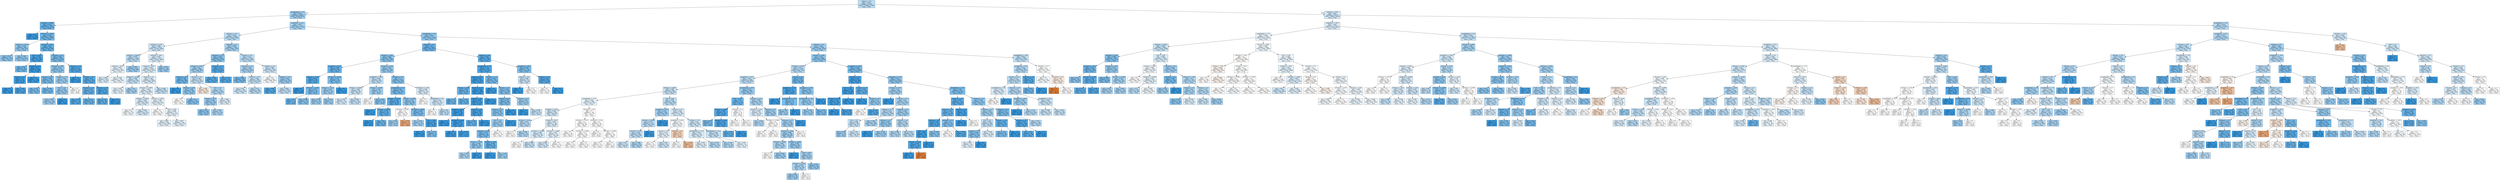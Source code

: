 digraph Tree {
node [shape=box, style="filled", color="black"] ;
0 [label="nbproc <= 4.5\ngini = 0.479\nsamples = 35106\nvalue = [13966, 21140]\nclass = True", fillcolor="#bcdef6"] ;
1 [label="graphDepth <= 3.5\ngini = 0.446\nsamples = 12833\nvalue = [4303, 8530]\nclass = True", fillcolor="#9dcef2"] ;
0 -> 1 [labeldistance=2.5, labelangle=45, headlabel="True"] ;
2 [label="sdComp <= 0.065\ngini = 0.319\nsamples = 1516\nvalue = [302, 1214]\nclass = True", fillcolor="#6ab5eb"] ;
1 -> 2 ;
3 [label="gini = 0.0\nsamples = 158\nvalue = [0, 158]\nclass = True", fillcolor="#399de5"] ;
2 -> 3 ;
4 [label="sdComm <= 0.065\ngini = 0.346\nsamples = 1358\nvalue = [302, 1056]\nclass = True", fillcolor="#72b9ec"] ;
2 -> 4 ;
5 [label="sdComm <= 0.02\ngini = 0.425\nsamples = 484\nvalue = [148, 336]\nclass = True", fillcolor="#90c8f0"] ;
4 -> 5 ;
6 [label="gini = 0.417\nsamples = 162\nvalue = [48, 114]\nclass = True", fillcolor="#8cc6f0"] ;
5 -> 6 ;
7 [label="gini = 0.428\nsamples = 322\nvalue = [100, 222]\nclass = True", fillcolor="#92c9f1"] ;
5 -> 7 ;
8 [label="sdComp <= 0.65\ngini = 0.29\nsamples = 874\nvalue = [154, 720]\nclass = True", fillcolor="#63b2eb"] ;
4 -> 8 ;
9 [label="CCR <= 0.55\ngini = 0.129\nsamples = 318\nvalue = [22, 296]\nclass = True", fillcolor="#48a4e7"] ;
8 -> 9 ;
10 [label="gini = 0.351\nsamples = 88\nvalue = [20, 68]\nclass = True", fillcolor="#73baed"] ;
9 -> 10 ;
11 [label="sdComm <= 0.2\ngini = 0.017\nsamples = 230\nvalue = [2, 228]\nclass = True", fillcolor="#3b9ee5"] ;
9 -> 11 ;
12 [label="sdComp <= 0.2\ngini = 0.071\nsamples = 54\nvalue = [2, 52]\nclass = True", fillcolor="#41a1e6"] ;
11 -> 12 ;
13 [label="gini = 0.0\nsamples = 32\nvalue = [0, 32]\nclass = True", fillcolor="#399de5"] ;
12 -> 13 ;
14 [label="gini = 0.165\nsamples = 22\nvalue = [2, 20]\nclass = True", fillcolor="#4da7e8"] ;
12 -> 14 ;
15 [label="gini = 0.0\nsamples = 176\nvalue = [0, 176]\nclass = True", fillcolor="#399de5"] ;
11 -> 15 ;
16 [label="sdComp <= 2.0\ngini = 0.362\nsamples = 556\nvalue = [132, 424]\nclass = True", fillcolor="#77bced"] ;
8 -> 16 ;
17 [label="sdComm <= 0.65\ngini = 0.417\nsamples = 372\nvalue = [110, 262]\nclass = True", fillcolor="#8cc6f0"] ;
16 -> 17 ;
18 [label="sdComm <= 0.2\ngini = 0.369\nsamples = 156\nvalue = [38, 118]\nclass = True", fillcolor="#79bded"] ;
17 -> 18 ;
19 [label="gini = 0.375\nsamples = 96\nvalue = [24, 72]\nclass = True", fillcolor="#7bbeee"] ;
18 -> 19 ;
20 [label="gini = 0.358\nsamples = 60\nvalue = [14, 46]\nclass = True", fillcolor="#75bbed"] ;
18 -> 20 ;
21 [label="sdComm <= 5.5\ngini = 0.444\nsamples = 216\nvalue = [72, 144]\nclass = True", fillcolor="#9ccef2"] ;
17 -> 21 ;
22 [label="CCR <= 5.5\ngini = 0.435\nsamples = 200\nvalue = [64, 136]\nclass = True", fillcolor="#96cbf1"] ;
21 -> 22 ;
23 [label="gini = 0.444\nsamples = 192\nvalue = [64, 128]\nclass = True", fillcolor="#9ccef2"] ;
22 -> 23 ;
24 [label="gini = 0.0\nsamples = 8\nvalue = [0, 8]\nclass = True", fillcolor="#399de5"] ;
22 -> 24 ;
25 [label="gini = 0.5\nsamples = 16\nvalue = [8, 8]\nclass = False", fillcolor="#ffffff"] ;
21 -> 25 ;
26 [label="sdComm <= 2.0\ngini = 0.211\nsamples = 184\nvalue = [22, 162]\nclass = True", fillcolor="#54aae9"] ;
16 -> 26 ;
27 [label="gini = 0.0\nsamples = 34\nvalue = [0, 34]\nclass = True", fillcolor="#399de5"] ;
26 -> 27 ;
28 [label="sdComp <= 6.5\ngini = 0.25\nsamples = 150\nvalue = [22, 128]\nclass = True", fillcolor="#5baee9"] ;
26 -> 28 ;
29 [label="sdComm <= 6.5\ngini = 0.295\nsamples = 78\nvalue = [14, 64]\nclass = True", fillcolor="#64b2eb"] ;
28 -> 29 ;
30 [label="gini = 0.219\nsamples = 16\nvalue = [2, 14]\nclass = True", fillcolor="#55abe9"] ;
29 -> 30 ;
31 [label="gini = 0.312\nsamples = 62\nvalue = [12, 50]\nclass = True", fillcolor="#69b5eb"] ;
29 -> 31 ;
32 [label="sdComm <= 6.5\ngini = 0.198\nsamples = 72\nvalue = [8, 64]\nclass = True", fillcolor="#52a9e8"] ;
28 -> 32 ;
33 [label="gini = 0.278\nsamples = 48\nvalue = [8, 40]\nclass = True", fillcolor="#61b1ea"] ;
32 -> 33 ;
34 [label="gini = 0.0\nsamples = 24\nvalue = [0, 24]\nclass = True", fillcolor="#399de5"] ;
32 -> 34 ;
35 [label="graphSize <= 22.5\ngini = 0.457\nsamples = 11317\nvalue = [4001, 7316]\nclass = True", fillcolor="#a5d3f3"] ;
1 -> 35 ;
36 [label="sdComm <= 0.2\ngini = 0.478\nsamples = 6206\nvalue = [2446, 3760]\nclass = True", fillcolor="#baddf6"] ;
35 -> 36 ;
37 [label="sdComm <= 0.02\ngini = 0.489\nsamples = 3478\nvalue = [1478, 2000]\nclass = True", fillcolor="#cbe5f8"] ;
36 -> 37 ;
38 [label="sdComp <= 0.065\ngini = 0.478\nsamples = 1168\nvalue = [462, 706]\nclass = True", fillcolor="#bbddf6"] ;
37 -> 38 ;
39 [label="sdComp <= 0.02\ngini = 0.497\nsamples = 556\nvalue = [258, 298]\nclass = True", fillcolor="#e4f2fc"] ;
38 -> 39 ;
40 [label="gini = 0.495\nsamples = 160\nvalue = [72, 88]\nclass = True", fillcolor="#dbedfa"] ;
39 -> 40 ;
41 [label="gini = 0.498\nsamples = 396\nvalue = [186, 210]\nclass = True", fillcolor="#e8f4fc"] ;
39 -> 41 ;
42 [label="gini = 0.444\nsamples = 612\nvalue = [204, 408]\nclass = True", fillcolor="#9ccef2"] ;
38 -> 42 ;
43 [label="sdComp <= 0.65\ngini = 0.493\nsamples = 2310\nvalue = [1016, 1294]\nclass = True", fillcolor="#d4eaf9"] ;
37 -> 43 ;
44 [label="sdComp <= 0.02\ngini = 0.494\nsamples = 2184\nvalue = [974, 1210]\nclass = True", fillcolor="#d8ecfa"] ;
43 -> 44 ;
45 [label="sdComm <= 0.065\ngini = 0.486\nsamples = 302\nvalue = [126, 176]\nclass = True", fillcolor="#c7e3f8"] ;
44 -> 45 ;
46 [label="gini = 0.497\nsamples = 168\nvalue = [78, 90]\nclass = True", fillcolor="#e5f2fc"] ;
45 -> 46 ;
47 [label="gini = 0.46\nsamples = 134\nvalue = [48, 86]\nclass = True", fillcolor="#a8d4f4"] ;
45 -> 47 ;
48 [label="sdComp <= 0.2\ngini = 0.495\nsamples = 1882\nvalue = [848, 1034]\nclass = True", fillcolor="#dbedfa"] ;
44 -> 48 ;
49 [label="sdComm <= 0.065\ngini = 0.496\nsamples = 1622\nvalue = [740, 882]\nclass = True", fillcolor="#dfeffb"] ;
48 -> 49 ;
50 [label="sdComp <= 0.065\ngini = 0.494\nsamples = 808\nvalue = [360, 448]\nclass = True", fillcolor="#d8ecfa"] ;
49 -> 50 ;
51 [label="gini = 0.5\nsamples = 66\nvalue = [32, 34]\nclass = True", fillcolor="#f3f9fd"] ;
50 -> 51 ;
52 [label="gini = 0.493\nsamples = 742\nvalue = [328, 414]\nclass = True", fillcolor="#d6ebfa"] ;
50 -> 52 ;
53 [label="sdComp <= 0.065\ngini = 0.498\nsamples = 814\nvalue = [380, 434]\nclass = True", fillcolor="#e6f3fc"] ;
49 -> 53 ;
54 [label="gini = 0.5\nsamples = 44\nvalue = [22, 22]\nclass = False", fillcolor="#ffffff"] ;
53 -> 54 ;
55 [label="CCR <= 0.55\ngini = 0.498\nsamples = 770\nvalue = [358, 412]\nclass = True", fillcolor="#e5f2fc"] ;
53 -> 55 ;
56 [label="gini = 0.498\nsamples = 540\nvalue = [252, 288]\nclass = True", fillcolor="#e6f3fc"] ;
55 -> 56 ;
57 [label="gini = 0.497\nsamples = 230\nvalue = [106, 124]\nclass = True", fillcolor="#e2f1fb"] ;
55 -> 57 ;
58 [label="gini = 0.486\nsamples = 260\nvalue = [108, 152]\nclass = True", fillcolor="#c6e3f7"] ;
48 -> 58 ;
59 [label="gini = 0.444\nsamples = 126\nvalue = [42, 84]\nclass = True", fillcolor="#9ccef2"] ;
43 -> 59 ;
60 [label="sdComp <= 2.0\ngini = 0.458\nsamples = 2728\nvalue = [968, 1760]\nclass = True", fillcolor="#a6d3f3"] ;
36 -> 60 ;
61 [label="sdComm <= 2.0\ngini = 0.404\nsamples = 940\nvalue = [264, 676]\nclass = True", fillcolor="#86c3ef"] ;
60 -> 61 ;
62 [label="sdComm <= 0.65\ngini = 0.45\nsamples = 668\nvalue = [228, 440]\nclass = True", fillcolor="#a0d0f2"] ;
61 -> 62 ;
63 [label="sdComp <= 0.2\ngini = 0.346\nsamples = 252\nvalue = [56, 196]\nclass = True", fillcolor="#72b9ec"] ;
62 -> 63 ;
64 [label="gini = 0.0\nsamples = 72\nvalue = [0, 72]\nclass = True", fillcolor="#399de5"] ;
63 -> 64 ;
65 [label="sdComp <= 0.65\ngini = 0.429\nsamples = 180\nvalue = [56, 124]\nclass = True", fillcolor="#92c9f1"] ;
63 -> 65 ;
66 [label="gini = 0.5\nsamples = 28\nvalue = [14, 14]\nclass = False", fillcolor="#ffffff"] ;
65 -> 66 ;
67 [label="gini = 0.4\nsamples = 152\nvalue = [42, 110]\nclass = True", fillcolor="#85c2ef"] ;
65 -> 67 ;
68 [label="sdComp <= 0.2\ngini = 0.485\nsamples = 416\nvalue = [172, 244]\nclass = True", fillcolor="#c5e2f7"] ;
62 -> 68 ;
69 [label="gini = 0.496\nsamples = 88\nvalue = [48, 40]\nclass = False", fillcolor="#fbeade"] ;
68 -> 69 ;
70 [label="CCR <= 5.5\ngini = 0.47\nsamples = 328\nvalue = [124, 204]\nclass = True", fillcolor="#b1d9f5"] ;
68 -> 70 ;
71 [label="sdComp <= 0.65\ngini = 0.442\nsamples = 200\nvalue = [66, 134]\nclass = True", fillcolor="#9bcdf2"] ;
70 -> 71 ;
72 [label="gini = 0.417\nsamples = 108\nvalue = [32, 76]\nclass = True", fillcolor="#8cc6f0"] ;
71 -> 72 ;
73 [label="gini = 0.466\nsamples = 92\nvalue = [34, 58]\nclass = True", fillcolor="#add6f4"] ;
71 -> 73 ;
74 [label="gini = 0.496\nsamples = 128\nvalue = [58, 70]\nclass = True", fillcolor="#ddeefb"] ;
70 -> 74 ;
75 [label="sdComm <= 6.5\ngini = 0.23\nsamples = 272\nvalue = [36, 236]\nclass = True", fillcolor="#57ace9"] ;
61 -> 75 ;
76 [label="gini = 0.236\nsamples = 176\nvalue = [24, 152]\nclass = True", fillcolor="#58ace9"] ;
75 -> 76 ;
77 [label="gini = 0.219\nsamples = 96\nvalue = [12, 84]\nclass = True", fillcolor="#55abe9"] ;
75 -> 77 ;
78 [label="sdComp <= 6.5\ngini = 0.477\nsamples = 1788\nvalue = [704, 1084]\nclass = True", fillcolor="#baddf6"] ;
60 -> 78 ;
79 [label="sdComm <= 2.0\ngini = 0.459\nsamples = 818\nvalue = [292, 526]\nclass = True", fillcolor="#a7d3f3"] ;
78 -> 79 ;
80 [label="gini = 0.362\nsamples = 270\nvalue = [64, 206]\nclass = True", fillcolor="#77bbed"] ;
79 -> 80 ;
81 [label="sdComm <= 6.5\ngini = 0.486\nsamples = 548\nvalue = [228, 320]\nclass = True", fillcolor="#c6e3f8"] ;
79 -> 81 ;
82 [label="gini = 0.49\nsamples = 344\nvalue = [148, 196]\nclass = True", fillcolor="#cfe7f9"] ;
81 -> 82 ;
83 [label="gini = 0.477\nsamples = 204\nvalue = [80, 124]\nclass = True", fillcolor="#b9dcf6"] ;
81 -> 83 ;
84 [label="sdComm <= 2.0\ngini = 0.489\nsamples = 970\nvalue = [412, 558]\nclass = True", fillcolor="#cbe5f8"] ;
78 -> 84 ;
85 [label="gini = 0.5\nsamples = 592\nvalue = [288, 304]\nclass = True", fillcolor="#f5fafe"] ;
84 -> 85 ;
86 [label="sdComm <= 6.5\ngini = 0.441\nsamples = 378\nvalue = [124, 254]\nclass = True", fillcolor="#9acdf2"] ;
84 -> 86 ;
87 [label="gini = 0.208\nsamples = 102\nvalue = [12, 90]\nclass = True", fillcolor="#53aae8"] ;
86 -> 87 ;
88 [label="gini = 0.482\nsamples = 276\nvalue = [112, 164]\nclass = True", fillcolor="#c0e0f7"] ;
86 -> 88 ;
89 [label="graphDepth <= 9.0\ngini = 0.423\nsamples = 5111\nvalue = [1555, 3556]\nclass = True", fillcolor="#90c8f0"] ;
35 -> 89 ;
90 [label="sdComp <= 0.2\ngini = 0.31\nsamples = 1005\nvalue = [193, 812]\nclass = True", fillcolor="#68b4eb"] ;
89 -> 90 ;
91 [label="sdComp <= 0.02\ngini = 0.406\nsamples = 360\nvalue = [102, 258]\nclass = True", fillcolor="#87c4ef"] ;
90 -> 91 ;
92 [label="graphSize <= 40.0\ngini = 0.298\nsamples = 88\nvalue = [16, 72]\nclass = True", fillcolor="#65b3eb"] ;
91 -> 92 ;
93 [label="sdComm <= 0.02\ngini = 0.219\nsamples = 48\nvalue = [6, 42]\nclass = True", fillcolor="#55abe9"] ;
92 -> 93 ;
94 [label="gini = 0.0\nsamples = 24\nvalue = [0, 24]\nclass = True", fillcolor="#399de5"] ;
93 -> 94 ;
95 [label="sdComm <= 0.065\ngini = 0.375\nsamples = 24\nvalue = [6, 18]\nclass = True", fillcolor="#7bbeee"] ;
93 -> 95 ;
96 [label="gini = 0.32\nsamples = 10\nvalue = [2, 8]\nclass = True", fillcolor="#6ab6ec"] ;
95 -> 96 ;
97 [label="gini = 0.408\nsamples = 14\nvalue = [4, 10]\nclass = True", fillcolor="#88c4ef"] ;
95 -> 97 ;
98 [label="sdComm <= 0.065\ngini = 0.375\nsamples = 40\nvalue = [10, 30]\nclass = True", fillcolor="#7bbeee"] ;
92 -> 98 ;
99 [label="sdComm <= 0.02\ngini = 0.444\nsamples = 30\nvalue = [10, 20]\nclass = True", fillcolor="#9ccef2"] ;
98 -> 99 ;
100 [label="gini = 0.444\nsamples = 24\nvalue = [8, 16]\nclass = True", fillcolor="#9ccef2"] ;
99 -> 100 ;
101 [label="gini = 0.444\nsamples = 6\nvalue = [2, 4]\nclass = True", fillcolor="#9ccef2"] ;
99 -> 101 ;
102 [label="gini = 0.0\nsamples = 10\nvalue = [0, 10]\nclass = True", fillcolor="#399de5"] ;
98 -> 102 ;
103 [label="sdComm <= 0.02\ngini = 0.432\nsamples = 272\nvalue = [86, 186]\nclass = True", fillcolor="#95caf1"] ;
91 -> 103 ;
104 [label="graphSize <= 40.0\ngini = 0.482\nsamples = 84\nvalue = [34, 50]\nclass = True", fillcolor="#c0e0f7"] ;
103 -> 104 ;
105 [label="sdComp <= 0.065\ngini = 0.489\nsamples = 66\nvalue = [28, 38]\nclass = True", fillcolor="#cbe5f8"] ;
104 -> 105 ;
106 [label="gini = 0.492\nsamples = 32\nvalue = [14, 18]\nclass = True", fillcolor="#d3e9f9"] ;
105 -> 106 ;
107 [label="gini = 0.484\nsamples = 34\nvalue = [14, 20]\nclass = True", fillcolor="#c4e2f7"] ;
105 -> 107 ;
108 [label="sdComp <= 0.065\ngini = 0.444\nsamples = 18\nvalue = [6, 12]\nclass = True", fillcolor="#9ccef2"] ;
104 -> 108 ;
109 [label="gini = 0.5\nsamples = 4\nvalue = [2, 2]\nclass = False", fillcolor="#ffffff"] ;
108 -> 109 ;
110 [label="gini = 0.408\nsamples = 14\nvalue = [4, 10]\nclass = True", fillcolor="#88c4ef"] ;
108 -> 110 ;
111 [label="sdComm <= 0.2\ngini = 0.4\nsamples = 188\nvalue = [52, 136]\nclass = True", fillcolor="#85c2ef"] ;
103 -> 111 ;
112 [label="graphDepth <= 6.5\ngini = 0.361\nsamples = 152\nvalue = [36, 116]\nclass = True", fillcolor="#76bbed"] ;
111 -> 112 ;
113 [label="sdComm <= 0.065\ngini = 0.238\nsamples = 58\nvalue = [8, 50]\nclass = True", fillcolor="#59ade9"] ;
112 -> 113 ;
114 [label="gini = 0.0\nsamples = 10\nvalue = [0, 10]\nclass = True", fillcolor="#399de5"] ;
113 -> 114 ;
115 [label="sdComp <= 0.065\ngini = 0.278\nsamples = 48\nvalue = [8, 40]\nclass = True", fillcolor="#61b1ea"] ;
113 -> 115 ;
116 [label="gini = 0.0\nsamples = 8\nvalue = [0, 8]\nclass = True", fillcolor="#399de5"] ;
115 -> 116 ;
117 [label="gini = 0.32\nsamples = 40\nvalue = [8, 32]\nclass = True", fillcolor="#6ab6ec"] ;
115 -> 117 ;
118 [label="sdComp <= 0.065\ngini = 0.418\nsamples = 94\nvalue = [28, 66]\nclass = True", fillcolor="#8dc7f0"] ;
112 -> 118 ;
119 [label="sdComm <= 0.065\ngini = 0.5\nsamples = 20\nvalue = [10, 10]\nclass = False", fillcolor="#ffffff"] ;
118 -> 119 ;
120 [label="gini = 0.444\nsamples = 12\nvalue = [4, 8]\nclass = True", fillcolor="#9ccef2"] ;
119 -> 120 ;
121 [label="gini = 0.375\nsamples = 8\nvalue = [6, 2]\nclass = False", fillcolor="#eeab7b"] ;
119 -> 121 ;
122 [label="sdComm <= 0.065\ngini = 0.368\nsamples = 74\nvalue = [18, 56]\nclass = True", fillcolor="#79bced"] ;
118 -> 122 ;
123 [label="gini = 0.454\nsamples = 46\nvalue = [16, 30]\nclass = True", fillcolor="#a3d1f3"] ;
122 -> 123 ;
124 [label="CCR <= 0.55\ngini = 0.133\nsamples = 28\nvalue = [2, 26]\nclass = True", fillcolor="#48a5e7"] ;
122 -> 124 ;
125 [label="gini = 0.0\nsamples = 20\nvalue = [0, 20]\nclass = True", fillcolor="#399de5"] ;
124 -> 125 ;
126 [label="gini = 0.375\nsamples = 8\nvalue = [2, 6]\nclass = True", fillcolor="#7bbeee"] ;
124 -> 126 ;
127 [label="sdComm <= 0.65\ngini = 0.494\nsamples = 36\nvalue = [16, 20]\nclass = True", fillcolor="#d7ebfa"] ;
111 -> 127 ;
128 [label="gini = 0.5\nsamples = 8\nvalue = [4, 4]\nclass = False", fillcolor="#ffffff"] ;
127 -> 128 ;
129 [label="graphDepth <= 6.5\ngini = 0.49\nsamples = 28\nvalue = [12, 16]\nclass = True", fillcolor="#cee6f8"] ;
127 -> 129 ;
130 [label="gini = 0.5\nsamples = 8\nvalue = [4, 4]\nclass = False", fillcolor="#ffffff"] ;
129 -> 130 ;
131 [label="gini = 0.48\nsamples = 20\nvalue = [8, 12]\nclass = True", fillcolor="#bddef6"] ;
129 -> 131 ;
132 [label="sdComm <= 6.5\ngini = 0.242\nsamples = 645\nvalue = [91, 554]\nclass = True", fillcolor="#5aade9"] ;
90 -> 132 ;
133 [label="graphDepth <= 6.5\ngini = 0.178\nsamples = 475\nvalue = [47, 428]\nclass = True", fillcolor="#4fa8e8"] ;
132 -> 133 ;
134 [label="sdComm <= 0.2\ngini = 0.075\nsamples = 331\nvalue = [13, 318]\nclass = True", fillcolor="#41a1e6"] ;
133 -> 134 ;
135 [label="sdComp <= 0.65\ngini = 0.308\nsamples = 42\nvalue = [8, 34]\nclass = True", fillcolor="#68b4eb"] ;
134 -> 135 ;
136 [label="gini = 0.32\nsamples = 10\nvalue = [2, 8]\nclass = True", fillcolor="#6ab6ec"] ;
135 -> 136 ;
137 [label="gini = 0.305\nsamples = 32\nvalue = [6, 26]\nclass = True", fillcolor="#67b4eb"] ;
135 -> 137 ;
138 [label="sdComm <= 2.0\ngini = 0.034\nsamples = 289\nvalue = [5, 284]\nclass = True", fillcolor="#3c9fe5"] ;
134 -> 138 ;
139 [label="sdComp <= 2.0\ngini = 0.076\nsamples = 127\nvalue = [5, 122]\nclass = True", fillcolor="#41a1e6"] ;
138 -> 139 ;
140 [label="sdComp <= 0.65\ngini = 0.029\nsamples = 69\nvalue = [1, 68]\nclass = True", fillcolor="#3c9ee5"] ;
139 -> 140 ;
141 [label="gini = 0.0\nsamples = 34\nvalue = [0, 34]\nclass = True", fillcolor="#399de5"] ;
140 -> 141 ;
142 [label="sdComm <= 0.65\ngini = 0.056\nsamples = 35\nvalue = [1, 34]\nclass = True", fillcolor="#3fa0e6"] ;
140 -> 142 ;
143 [label="gini = 0.0\nsamples = 12\nvalue = [0, 12]\nclass = True", fillcolor="#399de5"] ;
142 -> 143 ;
144 [label="gini = 0.083\nsamples = 23\nvalue = [1, 22]\nclass = True", fillcolor="#42a1e6"] ;
142 -> 144 ;
145 [label="sdComp <= 6.5\ngini = 0.128\nsamples = 58\nvalue = [4, 54]\nclass = True", fillcolor="#48a4e7"] ;
139 -> 145 ;
146 [label="gini = 0.298\nsamples = 22\nvalue = [4, 18]\nclass = True", fillcolor="#65b3eb"] ;
145 -> 146 ;
147 [label="gini = 0.0\nsamples = 36\nvalue = [0, 36]\nclass = True", fillcolor="#399de5"] ;
145 -> 147 ;
148 [label="gini = 0.0\nsamples = 162\nvalue = [0, 162]\nclass = True", fillcolor="#399de5"] ;
138 -> 148 ;
149 [label="sdComm <= 0.2\ngini = 0.361\nsamples = 144\nvalue = [34, 110]\nclass = True", fillcolor="#76bbed"] ;
133 -> 149 ;
150 [label="gini = 0.0\nsamples = 18\nvalue = [0, 18]\nclass = True", fillcolor="#399de5"] ;
149 -> 150 ;
151 [label="sdComp <= 6.5\ngini = 0.394\nsamples = 126\nvalue = [34, 92]\nclass = True", fillcolor="#82c1ef"] ;
149 -> 151 ;
152 [label="sdComp <= 2.0\ngini = 0.375\nsamples = 96\nvalue = [24, 72]\nclass = True", fillcolor="#7bbeee"] ;
151 -> 152 ;
153 [label="sdComm <= 2.0\ngini = 0.408\nsamples = 84\nvalue = [24, 60]\nclass = True", fillcolor="#88c4ef"] ;
152 -> 153 ;
154 [label="CCR <= 5.5\ngini = 0.444\nsamples = 72\nvalue = [24, 48]\nclass = True", fillcolor="#9ccef2"] ;
153 -> 154 ;
155 [label="sdComm <= 0.65\ngini = 0.375\nsamples = 48\nvalue = [12, 36]\nclass = True", fillcolor="#7bbeee"] ;
154 -> 155 ;
156 [label="sdComp <= 0.65\ngini = 0.426\nsamples = 26\nvalue = [8, 18]\nclass = True", fillcolor="#91c9f1"] ;
155 -> 156 ;
157 [label="gini = 0.463\nsamples = 22\nvalue = [8, 14]\nclass = True", fillcolor="#aad5f4"] ;
156 -> 157 ;
158 [label="gini = 0.0\nsamples = 4\nvalue = [0, 4]\nclass = True", fillcolor="#399de5"] ;
156 -> 158 ;
159 [label="sdComp <= 0.65\ngini = 0.298\nsamples = 22\nvalue = [4, 18]\nclass = True", fillcolor="#65b3eb"] ;
155 -> 159 ;
160 [label="gini = 0.0\nsamples = 10\nvalue = [0, 10]\nclass = True", fillcolor="#399de5"] ;
159 -> 160 ;
161 [label="gini = 0.444\nsamples = 12\nvalue = [4, 8]\nclass = True", fillcolor="#9ccef2"] ;
159 -> 161 ;
162 [label="gini = 0.5\nsamples = 24\nvalue = [12, 12]\nclass = False", fillcolor="#ffffff"] ;
154 -> 162 ;
163 [label="gini = 0.0\nsamples = 12\nvalue = [0, 12]\nclass = True", fillcolor="#399de5"] ;
153 -> 163 ;
164 [label="gini = 0.0\nsamples = 12\nvalue = [0, 12]\nclass = True", fillcolor="#399de5"] ;
152 -> 164 ;
165 [label="sdComm <= 2.0\ngini = 0.444\nsamples = 30\nvalue = [10, 20]\nclass = True", fillcolor="#9ccef2"] ;
151 -> 165 ;
166 [label="gini = 0.0\nsamples = 6\nvalue = [0, 6]\nclass = True", fillcolor="#399de5"] ;
165 -> 166 ;
167 [label="gini = 0.486\nsamples = 24\nvalue = [10, 14]\nclass = True", fillcolor="#c6e3f8"] ;
165 -> 167 ;
168 [label="graphSize <= 40.0\ngini = 0.384\nsamples = 170\nvalue = [44, 126]\nclass = True", fillcolor="#7ebfee"] ;
132 -> 168 ;
169 [label="sdComp <= 6.5\ngini = 0.488\nsamples = 76\nvalue = [32, 44]\nclass = True", fillcolor="#c9e4f8"] ;
168 -> 169 ;
170 [label="gini = 0.0\nsamples = 12\nvalue = [0, 12]\nclass = True", fillcolor="#399de5"] ;
169 -> 170 ;
171 [label="gini = 0.5\nsamples = 64\nvalue = [32, 32]\nclass = False", fillcolor="#ffffff"] ;
169 -> 171 ;
172 [label="sdComp <= 2.0\ngini = 0.223\nsamples = 94\nvalue = [12, 82]\nclass = True", fillcolor="#56abe9"] ;
168 -> 172 ;
173 [label="gini = 0.5\nsamples = 24\nvalue = [12, 12]\nclass = False", fillcolor="#ffffff"] ;
172 -> 173 ;
174 [label="gini = 0.0\nsamples = 70\nvalue = [0, 70]\nclass = True", fillcolor="#399de5"] ;
172 -> 174 ;
175 [label="sdComp <= 6.5\ngini = 0.443\nsamples = 4106\nvalue = [1362, 2744]\nclass = True", fillcolor="#9bcef2"] ;
89 -> 175 ;
176 [label="sdComp <= 0.65\ngini = 0.419\nsamples = 2848\nvalue = [852, 1996]\nclass = True", fillcolor="#8ec7f0"] ;
175 -> 176 ;
177 [label="sdComm <= 0.65\ngini = 0.472\nsamples = 1156\nvalue = [442, 714]\nclass = True", fillcolor="#b4daf5"] ;
176 -> 177 ;
178 [label="graphSize <= 75.0\ngini = 0.479\nsamples = 1054\nvalue = [420, 634]\nclass = True", fillcolor="#bcdef6"] ;
177 -> 178 ;
179 [label="sdComp <= 0.065\ngini = 0.488\nsamples = 804\nvalue = [340, 464]\nclass = True", fillcolor="#cae5f8"] ;
178 -> 179 ;
180 [label="graphDepth <= 13.5\ngini = 0.498\nsamples = 296\nvalue = [138, 158]\nclass = True", fillcolor="#e6f3fc"] ;
179 -> 180 ;
181 [label="sdComm <= 0.02\ngini = 0.492\nsamples = 156\nvalue = [68, 88]\nclass = True", fillcolor="#d2e9f9"] ;
180 -> 181 ;
182 [label="sdComp <= 0.02\ngini = 0.475\nsamples = 36\nvalue = [14, 22]\nclass = True", fillcolor="#b7dbf6"] ;
181 -> 182 ;
183 [label="gini = 0.5\nsamples = 4\nvalue = [2, 2]\nclass = False", fillcolor="#ffffff"] ;
182 -> 183 ;
184 [label="gini = 0.469\nsamples = 32\nvalue = [12, 20]\nclass = True", fillcolor="#b0d8f5"] ;
182 -> 184 ;
185 [label="sdComp <= 0.02\ngini = 0.495\nsamples = 120\nvalue = [54, 66]\nclass = True", fillcolor="#dbedfa"] ;
181 -> 185 ;
186 [label="sdComm <= 0.065\ngini = 0.493\nsamples = 68\nvalue = [30, 38]\nclass = True", fillcolor="#d5eafa"] ;
185 -> 186 ;
187 [label="gini = 0.5\nsamples = 16\nvalue = [8, 8]\nclass = False", fillcolor="#ffffff"] ;
186 -> 187 ;
188 [label="gini = 0.488\nsamples = 52\nvalue = [22, 30]\nclass = True", fillcolor="#cae5f8"] ;
186 -> 188 ;
189 [label="sdComm <= 0.065\ngini = 0.497\nsamples = 52\nvalue = [24, 28]\nclass = True", fillcolor="#e3f1fb"] ;
185 -> 189 ;
190 [label="gini = 0.492\nsamples = 32\nvalue = [14, 18]\nclass = True", fillcolor="#d3e9f9"] ;
189 -> 190 ;
191 [label="gini = 0.5\nsamples = 20\nvalue = [10, 10]\nclass = False", fillcolor="#ffffff"] ;
189 -> 191 ;
192 [label="sdComp <= 0.02\ngini = 0.5\nsamples = 140\nvalue = [70, 70]\nclass = False", fillcolor="#ffffff"] ;
180 -> 192 ;
193 [label="sdComm <= 0.02\ngini = 0.5\nsamples = 96\nvalue = [48, 48]\nclass = False", fillcolor="#ffffff"] ;
192 -> 193 ;
194 [label="gini = 0.5\nsamples = 48\nvalue = [24, 24]\nclass = False", fillcolor="#ffffff"] ;
193 -> 194 ;
195 [label="sdComm <= 0.065\ngini = 0.5\nsamples = 48\nvalue = [24, 24]\nclass = False", fillcolor="#ffffff"] ;
193 -> 195 ;
196 [label="gini = 0.5\nsamples = 24\nvalue = [12, 12]\nclass = False", fillcolor="#ffffff"] ;
195 -> 196 ;
197 [label="gini = 0.5\nsamples = 24\nvalue = [12, 12]\nclass = False", fillcolor="#ffffff"] ;
195 -> 197 ;
198 [label="sdComm <= 0.02\ngini = 0.5\nsamples = 44\nvalue = [22, 22]\nclass = False", fillcolor="#ffffff"] ;
192 -> 198 ;
199 [label="gini = 0.5\nsamples = 12\nvalue = [6, 6]\nclass = False", fillcolor="#ffffff"] ;
198 -> 199 ;
200 [label="sdComm <= 0.065\ngini = 0.5\nsamples = 32\nvalue = [16, 16]\nclass = False", fillcolor="#ffffff"] ;
198 -> 200 ;
201 [label="gini = 0.5\nsamples = 24\nvalue = [12, 12]\nclass = False", fillcolor="#ffffff"] ;
200 -> 201 ;
202 [label="gini = 0.5\nsamples = 8\nvalue = [4, 4]\nclass = False", fillcolor="#ffffff"] ;
200 -> 202 ;
203 [label="CCR <= 0.55\ngini = 0.479\nsamples = 508\nvalue = [202, 306]\nclass = True", fillcolor="#bcdef6"] ;
179 -> 203 ;
204 [label="graphSize <= 40.0\ngini = 0.453\nsamples = 242\nvalue = [84, 158]\nclass = True", fillcolor="#a2d1f3"] ;
203 -> 204 ;
205 [label="sdComm <= 0.065\ngini = 0.477\nsamples = 214\nvalue = [84, 130]\nclass = True", fillcolor="#b9dcf6"] ;
204 -> 205 ;
206 [label="sdComm <= 0.02\ngini = 0.482\nsamples = 208\nvalue = [84, 124]\nclass = True", fillcolor="#bfdff7"] ;
205 -> 206 ;
207 [label="gini = 0.49\nsamples = 112\nvalue = [48, 64]\nclass = True", fillcolor="#cee6f8"] ;
206 -> 207 ;
208 [label="gini = 0.469\nsamples = 96\nvalue = [36, 60]\nclass = True", fillcolor="#b0d8f5"] ;
206 -> 208 ;
209 [label="gini = 0.0\nsamples = 6\nvalue = [0, 6]\nclass = True", fillcolor="#399de5"] ;
205 -> 209 ;
210 [label="gini = 0.0\nsamples = 28\nvalue = [0, 28]\nclass = True", fillcolor="#399de5"] ;
204 -> 210 ;
211 [label="sdComm <= 0.2\ngini = 0.494\nsamples = 266\nvalue = [118, 148]\nclass = True", fillcolor="#d7ebfa"] ;
203 -> 211 ;
212 [label="graphSize <= 40.0\ngini = 0.5\nsamples = 66\nvalue = [32, 34]\nclass = True", fillcolor="#f3f9fd"] ;
211 -> 212 ;
213 [label="sdComp <= 0.2\ngini = 0.497\nsamples = 56\nvalue = [26, 30]\nclass = True", fillcolor="#e5f2fc"] ;
212 -> 213 ;
214 [label="gini = 0.5\nsamples = 28\nvalue = [14, 14]\nclass = False", fillcolor="#ffffff"] ;
213 -> 214 ;
215 [label="gini = 0.49\nsamples = 28\nvalue = [12, 16]\nclass = True", fillcolor="#cee6f8"] ;
213 -> 215 ;
216 [label="sdComp <= 0.2\ngini = 0.48\nsamples = 10\nvalue = [6, 4]\nclass = False", fillcolor="#f6d5bd"] ;
212 -> 216 ;
217 [label="gini = 0.5\nsamples = 4\nvalue = [2, 2]\nclass = False", fillcolor="#ffffff"] ;
216 -> 217 ;
218 [label="gini = 0.444\nsamples = 6\nvalue = [4, 2]\nclass = False", fillcolor="#f2c09c"] ;
216 -> 218 ;
219 [label="sdComp <= 0.2\ngini = 0.49\nsamples = 200\nvalue = [86, 114]\nclass = True", fillcolor="#cee7f9"] ;
211 -> 219 ;
220 [label="graphDepth <= 13.5\ngini = 0.493\nsamples = 132\nvalue = [58, 74]\nclass = True", fillcolor="#d4eaf9"] ;
219 -> 220 ;
221 [label="gini = 0.497\nsamples = 96\nvalue = [44, 52]\nclass = True", fillcolor="#e1f0fb"] ;
220 -> 221 ;
222 [label="gini = 0.475\nsamples = 36\nvalue = [14, 22]\nclass = True", fillcolor="#b7dbf6"] ;
220 -> 222 ;
223 [label="graphDepth <= 13.5\ngini = 0.484\nsamples = 68\nvalue = [28, 40]\nclass = True", fillcolor="#c4e2f7"] ;
219 -> 223 ;
224 [label="gini = 0.472\nsamples = 42\nvalue = [16, 26]\nclass = True", fillcolor="#b3d9f5"] ;
223 -> 224 ;
225 [label="gini = 0.497\nsamples = 26\nvalue = [12, 14]\nclass = True", fillcolor="#e3f1fb"] ;
223 -> 225 ;
226 [label="graphDepth <= 25.5\ngini = 0.435\nsamples = 250\nvalue = [80, 170]\nclass = True", fillcolor="#96cbf1"] ;
178 -> 226 ;
227 [label="CCR <= 0.55\ngini = 0.32\nsamples = 70\nvalue = [14, 56]\nclass = True", fillcolor="#6ab6ec"] ;
226 -> 227 ;
228 [label="sdComp <= 0.065\ngini = 0.198\nsamples = 54\nvalue = [6, 48]\nclass = True", fillcolor="#52a9e8"] ;
227 -> 228 ;
229 [label="gini = 0.375\nsamples = 8\nvalue = [2, 6]\nclass = True", fillcolor="#7bbeee"] ;
228 -> 229 ;
230 [label="sdComm <= 0.02\ngini = 0.159\nsamples = 46\nvalue = [4, 42]\nclass = True", fillcolor="#4ca6e7"] ;
228 -> 230 ;
231 [label="gini = 0.278\nsamples = 24\nvalue = [4, 20]\nclass = True", fillcolor="#61b1ea"] ;
230 -> 231 ;
232 [label="gini = 0.0\nsamples = 22\nvalue = [0, 22]\nclass = True", fillcolor="#399de5"] ;
230 -> 232 ;
233 [label="sdComp <= 0.2\ngini = 0.5\nsamples = 16\nvalue = [8, 8]\nclass = False", fillcolor="#ffffff"] ;
227 -> 233 ;
234 [label="gini = 0.5\nsamples = 8\nvalue = [4, 4]\nclass = False", fillcolor="#ffffff"] ;
233 -> 234 ;
235 [label="gini = 0.5\nsamples = 8\nvalue = [4, 4]\nclass = False", fillcolor="#ffffff"] ;
233 -> 235 ;
236 [label="sdComp <= 0.02\ngini = 0.464\nsamples = 180\nvalue = [66, 114]\nclass = True", fillcolor="#acd6f4"] ;
226 -> 236 ;
237 [label="sdComm <= 0.02\ngini = 0.495\nsamples = 40\nvalue = [18, 22]\nclass = True", fillcolor="#dbedfa"] ;
236 -> 237 ;
238 [label="gini = 0.469\nsamples = 16\nvalue = [6, 10]\nclass = True", fillcolor="#b0d8f5"] ;
237 -> 238 ;
239 [label="sdComm <= 0.065\ngini = 0.5\nsamples = 24\nvalue = [12, 12]\nclass = False", fillcolor="#ffffff"] ;
237 -> 239 ;
240 [label="gini = 0.5\nsamples = 8\nvalue = [4, 4]\nclass = False", fillcolor="#ffffff"] ;
239 -> 240 ;
241 [label="gini = 0.5\nsamples = 16\nvalue = [8, 8]\nclass = False", fillcolor="#ffffff"] ;
239 -> 241 ;
242 [label="sdComp <= 0.2\ngini = 0.451\nsamples = 140\nvalue = [48, 92]\nclass = True", fillcolor="#a0d0f3"] ;
236 -> 242 ;
243 [label="sdComm <= 0.2\ngini = 0.454\nsamples = 138\nvalue = [48, 90]\nclass = True", fillcolor="#a3d1f3"] ;
242 -> 243 ;
244 [label="sdComm <= 0.02\ngini = 0.448\nsamples = 130\nvalue = [44, 86]\nclass = True", fillcolor="#9ecff2"] ;
243 -> 244 ;
245 [label="sdComp <= 0.065\ngini = 0.463\nsamples = 44\nvalue = [16, 28]\nclass = True", fillcolor="#aad5f4"] ;
244 -> 245 ;
246 [label="gini = 0.5\nsamples = 8\nvalue = [4, 4]\nclass = False", fillcolor="#ffffff"] ;
245 -> 246 ;
247 [label="gini = 0.444\nsamples = 36\nvalue = [12, 24]\nclass = True", fillcolor="#9ccef2"] ;
245 -> 247 ;
248 [label="sdComp <= 0.065\ngini = 0.439\nsamples = 86\nvalue = [28, 58]\nclass = True", fillcolor="#99ccf2"] ;
244 -> 248 ;
249 [label="gini = 0.0\nsamples = 4\nvalue = [0, 4]\nclass = True", fillcolor="#399de5"] ;
248 -> 249 ;
250 [label="CCR <= 0.55\ngini = 0.45\nsamples = 82\nvalue = [28, 54]\nclass = True", fillcolor="#a0d0f2"] ;
248 -> 250 ;
251 [label="sdComm <= 0.065\ngini = 0.463\nsamples = 44\nvalue = [16, 28]\nclass = True", fillcolor="#aad5f4"] ;
250 -> 251 ;
252 [label="gini = 0.444\nsamples = 36\nvalue = [12, 24]\nclass = True", fillcolor="#9ccef2"] ;
251 -> 252 ;
253 [label="gini = 0.5\nsamples = 8\nvalue = [4, 4]\nclass = False", fillcolor="#ffffff"] ;
251 -> 253 ;
254 [label="gini = 0.432\nsamples = 38\nvalue = [12, 26]\nclass = True", fillcolor="#94caf1"] ;
250 -> 254 ;
255 [label="gini = 0.5\nsamples = 8\nvalue = [4, 4]\nclass = False", fillcolor="#ffffff"] ;
243 -> 255 ;
256 [label="gini = 0.0\nsamples = 2\nvalue = [0, 2]\nclass = True", fillcolor="#399de5"] ;
242 -> 256 ;
257 [label="sdComp <= 0.2\ngini = 0.338\nsamples = 102\nvalue = [22, 80]\nclass = True", fillcolor="#6fb8ec"] ;
177 -> 257 ;
258 [label="graphSize <= 75.0\ngini = 0.117\nsamples = 32\nvalue = [2, 30]\nclass = True", fillcolor="#46a4e7"] ;
257 -> 258 ;
259 [label="gini = 0.0\nsamples = 24\nvalue = [0, 24]\nclass = True", fillcolor="#399de5"] ;
258 -> 259 ;
260 [label="graphDepth <= 25.5\ngini = 0.375\nsamples = 8\nvalue = [2, 6]\nclass = True", fillcolor="#7bbeee"] ;
258 -> 260 ;
261 [label="gini = 0.444\nsamples = 6\nvalue = [2, 4]\nclass = True", fillcolor="#9ccef2"] ;
260 -> 261 ;
262 [label="gini = 0.0\nsamples = 2\nvalue = [0, 2]\nclass = True", fillcolor="#399de5"] ;
260 -> 262 ;
263 [label="graphSize <= 75.0\ngini = 0.408\nsamples = 70\nvalue = [20, 50]\nclass = True", fillcolor="#88c4ef"] ;
257 -> 263 ;
264 [label="graphDepth <= 13.5\ngini = 0.43\nsamples = 64\nvalue = [20, 44]\nclass = True", fillcolor="#93caf1"] ;
263 -> 264 ;
265 [label="gini = 0.444\nsamples = 48\nvalue = [16, 32]\nclass = True", fillcolor="#9ccef2"] ;
264 -> 265 ;
266 [label="gini = 0.375\nsamples = 16\nvalue = [4, 12]\nclass = True", fillcolor="#7bbeee"] ;
264 -> 266 ;
267 [label="gini = 0.0\nsamples = 6\nvalue = [0, 6]\nclass = True", fillcolor="#399de5"] ;
263 -> 267 ;
268 [label="graphSize <= 40.0\ngini = 0.367\nsamples = 1692\nvalue = [410, 1282]\nclass = True", fillcolor="#78bced"] ;
176 -> 268 ;
269 [label="sdComp <= 2.0\ngini = 0.124\nsamples = 422\nvalue = [28, 394]\nclass = True", fillcolor="#47a4e7"] ;
268 -> 269 ;
270 [label="CCR <= 5.5\ngini = 0.051\nsamples = 304\nvalue = [8, 296]\nclass = True", fillcolor="#3ea0e6"] ;
269 -> 270 ;
271 [label="sdComm <= 0.65\ngini = 0.101\nsamples = 150\nvalue = [8, 142]\nclass = True", fillcolor="#44a3e6"] ;
270 -> 271 ;
272 [label="gini = 0.0\nsamples = 64\nvalue = [0, 64]\nclass = True", fillcolor="#399de5"] ;
271 -> 272 ;
273 [label="gini = 0.169\nsamples = 86\nvalue = [8, 78]\nclass = True", fillcolor="#4da7e8"] ;
271 -> 273 ;
274 [label="gini = 0.0\nsamples = 154\nvalue = [0, 154]\nclass = True", fillcolor="#399de5"] ;
270 -> 274 ;
275 [label="sdComm <= 2.0\ngini = 0.282\nsamples = 118\nvalue = [20, 98]\nclass = True", fillcolor="#61b1ea"] ;
269 -> 275 ;
276 [label="gini = 0.0\nsamples = 54\nvalue = [0, 54]\nclass = True", fillcolor="#399de5"] ;
275 -> 276 ;
277 [label="sdComm <= 6.5\ngini = 0.43\nsamples = 64\nvalue = [20, 44]\nclass = True", fillcolor="#93caf1"] ;
275 -> 277 ;
278 [label="gini = 0.5\nsamples = 32\nvalue = [16, 16]\nclass = False", fillcolor="#ffffff"] ;
277 -> 278 ;
279 [label="gini = 0.219\nsamples = 32\nvalue = [4, 28]\nclass = True", fillcolor="#55abe9"] ;
277 -> 279 ;
280 [label="graphSize <= 75.0\ngini = 0.421\nsamples = 1270\nvalue = [382, 888]\nclass = True", fillcolor="#8ec7f0"] ;
268 -> 280 ;
281 [label="sdComm <= 0.65\ngini = 0.45\nsamples = 656\nvalue = [224, 432]\nclass = True", fillcolor="#a0d0f2"] ;
280 -> 281 ;
282 [label="gini = 0.0\nsamples = 30\nvalue = [0, 30]\nclass = True", fillcolor="#399de5"] ;
281 -> 282 ;
283 [label="sdComm <= 2.0\ngini = 0.46\nsamples = 626\nvalue = [224, 402]\nclass = True", fillcolor="#a7d4f3"] ;
281 -> 283 ;
284 [label="sdComp <= 2.0\ngini = 0.472\nsamples = 262\nvalue = [100, 162]\nclass = True", fillcolor="#b3d9f5"] ;
283 -> 284 ;
285 [label="CCR <= 5.5\ngini = 0.486\nsamples = 96\nvalue = [40, 56]\nclass = True", fillcolor="#c6e3f8"] ;
284 -> 285 ;
286 [label="gini = 0.444\nsamples = 12\nvalue = [4, 8]\nclass = True", fillcolor="#9ccef2"] ;
285 -> 286 ;
287 [label="gini = 0.49\nsamples = 84\nvalue = [36, 48]\nclass = True", fillcolor="#cee6f8"] ;
285 -> 287 ;
288 [label="gini = 0.462\nsamples = 166\nvalue = [60, 106]\nclass = True", fillcolor="#a9d4f4"] ;
284 -> 288 ;
289 [label="sdComm <= 6.5\ngini = 0.449\nsamples = 364\nvalue = [124, 240]\nclass = True", fillcolor="#9fd0f2"] ;
283 -> 289 ;
290 [label="sdComp <= 2.0\ngini = 0.435\nsamples = 238\nvalue = [76, 162]\nclass = True", fillcolor="#96cbf1"] ;
289 -> 290 ;
291 [label="gini = 0.0\nsamples = 12\nvalue = [0, 12]\nclass = True", fillcolor="#399de5"] ;
290 -> 291 ;
292 [label="gini = 0.446\nsamples = 226\nvalue = [76, 150]\nclass = True", fillcolor="#9dcff2"] ;
290 -> 292 ;
293 [label="sdComp <= 2.0\ngini = 0.472\nsamples = 126\nvalue = [48, 78]\nclass = True", fillcolor="#b3d9f5"] ;
289 -> 293 ;
294 [label="gini = 0.469\nsamples = 64\nvalue = [24, 40]\nclass = True", fillcolor="#b0d8f5"] ;
293 -> 294 ;
295 [label="gini = 0.475\nsamples = 62\nvalue = [24, 38]\nclass = True", fillcolor="#b6dbf5"] ;
293 -> 295 ;
296 [label="graphDepth <= 25.5\ngini = 0.382\nsamples = 614\nvalue = [158, 456]\nclass = True", fillcolor="#7ebfee"] ;
280 -> 296 ;
297 [label="sdComm <= 6.5\ngini = 0.257\nsamples = 172\nvalue = [26, 146]\nclass = True", fillcolor="#5caeea"] ;
296 -> 297 ;
298 [label="sdComm <= 2.0\ngini = 0.316\nsamples = 112\nvalue = [22, 90]\nclass = True", fillcolor="#69b5eb"] ;
297 -> 298 ;
299 [label="sdComp <= 2.0\ngini = 0.198\nsamples = 54\nvalue = [6, 48]\nclass = True", fillcolor="#52a9e8"] ;
298 -> 299 ;
300 [label="CCR <= 5.5\ngini = 0.095\nsamples = 40\nvalue = [2, 38]\nclass = True", fillcolor="#43a2e6"] ;
299 -> 300 ;
301 [label="sdComm <= 0.65\ngini = 0.198\nsamples = 18\nvalue = [2, 16]\nclass = True", fillcolor="#52a9e8"] ;
300 -> 301 ;
302 [label="gini = 0.0\nsamples = 16\nvalue = [0, 16]\nclass = True", fillcolor="#399de5"] ;
301 -> 302 ;
303 [label="gini = 0.0\nsamples = 2\nvalue = [2, 0]\nclass = False", fillcolor="#e58139"] ;
301 -> 303 ;
304 [label="gini = 0.0\nsamples = 22\nvalue = [0, 22]\nclass = True", fillcolor="#399de5"] ;
300 -> 304 ;
305 [label="gini = 0.408\nsamples = 14\nvalue = [4, 10]\nclass = True", fillcolor="#88c4ef"] ;
299 -> 305 ;
306 [label="sdComp <= 2.0\ngini = 0.4\nsamples = 58\nvalue = [16, 42]\nclass = True", fillcolor="#84c2ef"] ;
298 -> 306 ;
307 [label="gini = 0.5\nsamples = 24\nvalue = [12, 12]\nclass = False", fillcolor="#ffffff"] ;
306 -> 307 ;
308 [label="gini = 0.208\nsamples = 34\nvalue = [4, 30]\nclass = True", fillcolor="#53aae8"] ;
306 -> 308 ;
309 [label="sdComp <= 2.0\ngini = 0.124\nsamples = 60\nvalue = [4, 56]\nclass = True", fillcolor="#47a4e7"] ;
297 -> 309 ;
310 [label="gini = 0.0\nsamples = 52\nvalue = [0, 52]\nclass = True", fillcolor="#399de5"] ;
309 -> 310 ;
311 [label="gini = 0.5\nsamples = 8\nvalue = [4, 4]\nclass = False", fillcolor="#ffffff"] ;
309 -> 311 ;
312 [label="sdComp <= 2.0\ngini = 0.419\nsamples = 442\nvalue = [132, 310]\nclass = True", fillcolor="#8dc7f0"] ;
296 -> 312 ;
313 [label="sdComm <= 2.0\ngini = 0.452\nsamples = 232\nvalue = [80, 152]\nclass = True", fillcolor="#a1d1f3"] ;
312 -> 313 ;
314 [label="CCR <= 5.5\ngini = 0.484\nsamples = 166\nvalue = [68, 98]\nclass = True", fillcolor="#c2e1f7"] ;
313 -> 314 ;
315 [label="sdComm <= 0.2\ngini = 0.408\nsamples = 42\nvalue = [12, 30]\nclass = True", fillcolor="#88c4ef"] ;
314 -> 315 ;
316 [label="gini = 0.497\nsamples = 26\nvalue = [12, 14]\nclass = True", fillcolor="#e3f1fb"] ;
315 -> 316 ;
317 [label="gini = 0.0\nsamples = 16\nvalue = [0, 16]\nclass = True", fillcolor="#399de5"] ;
315 -> 317 ;
318 [label="gini = 0.495\nsamples = 124\nvalue = [56, 68]\nclass = True", fillcolor="#dceefa"] ;
314 -> 318 ;
319 [label="sdComm <= 6.5\ngini = 0.298\nsamples = 66\nvalue = [12, 54]\nclass = True", fillcolor="#65b3eb"] ;
313 -> 319 ;
320 [label="gini = 0.375\nsamples = 48\nvalue = [12, 36]\nclass = True", fillcolor="#7bbeee"] ;
319 -> 320 ;
321 [label="gini = 0.0\nsamples = 18\nvalue = [0, 18]\nclass = True", fillcolor="#399de5"] ;
319 -> 321 ;
322 [label="sdComm <= 6.5\ngini = 0.373\nsamples = 210\nvalue = [52, 158]\nclass = True", fillcolor="#7abdee"] ;
312 -> 322 ;
323 [label="sdComm <= 2.0\ngini = 0.201\nsamples = 106\nvalue = [12, 94]\nclass = True", fillcolor="#52aae8"] ;
322 -> 323 ;
324 [label="gini = 0.25\nsamples = 82\nvalue = [12, 70]\nclass = True", fillcolor="#5baee9"] ;
323 -> 324 ;
325 [label="gini = 0.0\nsamples = 24\nvalue = [0, 24]\nclass = True", fillcolor="#399de5"] ;
323 -> 325 ;
326 [label="gini = 0.473\nsamples = 104\nvalue = [40, 64]\nclass = True", fillcolor="#b5daf5"] ;
322 -> 326 ;
327 [label="graphDepth <= 25.5\ngini = 0.482\nsamples = 1258\nvalue = [510, 748]\nclass = True", fillcolor="#c0e0f7"] ;
175 -> 327 ;
328 [label="graphSize <= 75.0\ngini = 0.472\nsamples = 996\nvalue = [380, 616]\nclass = True", fillcolor="#b3d9f5"] ;
327 -> 328 ;
329 [label="sdComm <= 2.0\ngini = 0.477\nsamples = 950\nvalue = [374, 576]\nclass = True", fillcolor="#baddf6"] ;
328 -> 329 ;
330 [label="graphDepth <= 13.5\ngini = 0.494\nsamples = 198\nvalue = [88, 110]\nclass = True", fillcolor="#d7ebfa"] ;
329 -> 330 ;
331 [label="gini = 0.5\nsamples = 176\nvalue = [88, 88]\nclass = False", fillcolor="#ffffff"] ;
330 -> 331 ;
332 [label="gini = 0.0\nsamples = 22\nvalue = [0, 22]\nclass = True", fillcolor="#399de5"] ;
330 -> 332 ;
333 [label="sdComm <= 6.5\ngini = 0.471\nsamples = 752\nvalue = [286, 466]\nclass = True", fillcolor="#b3d9f5"] ;
329 -> 333 ;
334 [label="graphSize <= 40.0\ngini = 0.449\nsamples = 376\nvalue = [128, 248]\nclass = True", fillcolor="#9fd0f2"] ;
333 -> 334 ;
335 [label="gini = 0.0\nsamples = 42\nvalue = [0, 42]\nclass = True", fillcolor="#399de5"] ;
334 -> 335 ;
336 [label="gini = 0.473\nsamples = 334\nvalue = [128, 206]\nclass = True", fillcolor="#b4daf5"] ;
334 -> 336 ;
337 [label="graphSize <= 40.0\ngini = 0.487\nsamples = 376\nvalue = [158, 218]\nclass = True", fillcolor="#c9e4f8"] ;
333 -> 337 ;
338 [label="gini = 0.488\nsamples = 232\nvalue = [98, 134]\nclass = True", fillcolor="#cae5f8"] ;
337 -> 338 ;
339 [label="gini = 0.486\nsamples = 144\nvalue = [60, 84]\nclass = True", fillcolor="#c6e3f8"] ;
337 -> 339 ;
340 [label="sdComm <= 2.0\ngini = 0.227\nsamples = 46\nvalue = [6, 40]\nclass = True", fillcolor="#57ace9"] ;
328 -> 340 ;
341 [label="gini = 0.337\nsamples = 28\nvalue = [6, 22]\nclass = True", fillcolor="#6fb8ec"] ;
340 -> 341 ;
342 [label="gini = 0.0\nsamples = 18\nvalue = [0, 18]\nclass = True", fillcolor="#399de5"] ;
340 -> 342 ;
343 [label="sdComm <= 2.0\ngini = 0.5\nsamples = 262\nvalue = [130, 132]\nclass = True", fillcolor="#fcfeff"] ;
327 -> 343 ;
344 [label="gini = 0.5\nsamples = 210\nvalue = [102, 108]\nclass = True", fillcolor="#f4fafe"] ;
343 -> 344 ;
345 [label="sdComm <= 6.5\ngini = 0.497\nsamples = 52\nvalue = [28, 24]\nclass = False", fillcolor="#fbede3"] ;
343 -> 345 ;
346 [label="gini = 0.0\nsamples = 4\nvalue = [4, 0]\nclass = False", fillcolor="#e58139"] ;
345 -> 346 ;
347 [label="gini = 0.5\nsamples = 48\nvalue = [24, 24]\nclass = False", fillcolor="#ffffff"] ;
345 -> 347 ;
348 [label="sdComp <= 0.65\ngini = 0.491\nsamples = 22273\nvalue = [9663, 12610]\nclass = True", fillcolor="#d1e8f9"] ;
0 -> 348 [labeldistance=2.5, labelangle=-45, headlabel="False"] ;
349 [label="graphSize <= 22.5\ngini = 0.495\nsamples = 16117\nvalue = [7284, 8833]\nclass = True", fillcolor="#dceefa"] ;
348 -> 349 ;
350 [label="graphDepth <= 3.5\ngini = 0.498\nsamples = 11927\nvalue = [5574, 6353]\nclass = True", fillcolor="#e7f3fc"] ;
349 -> 350 ;
351 [label="sdComp <= 0.065\ngini = 0.486\nsamples = 2481\nvalue = [1032, 1449]\nclass = True", fillcolor="#c6e3f8"] ;
350 -> 351 ;
352 [label="sdComp <= 0.02\ngini = 0.396\nsamples = 426\nvalue = [116, 310]\nclass = True", fillcolor="#83c2ef"] ;
351 -> 352 ;
353 [label="sdComm <= 0.02\ngini = 0.342\nsamples = 192\nvalue = [42, 150]\nclass = True", fillcolor="#70b8ec"] ;
352 -> 353 ;
354 [label="gini = 0.413\nsamples = 96\nvalue = [28, 68]\nclass = True", fillcolor="#8bc5f0"] ;
353 -> 354 ;
355 [label="sdComm <= 0.065\ngini = 0.249\nsamples = 96\nvalue = [14, 82]\nclass = True", fillcolor="#5baee9"] ;
353 -> 355 ;
356 [label="gini = 0.271\nsamples = 62\nvalue = [10, 52]\nclass = True", fillcolor="#5fb0ea"] ;
355 -> 356 ;
357 [label="gini = 0.208\nsamples = 34\nvalue = [4, 30]\nclass = True", fillcolor="#53aae8"] ;
355 -> 357 ;
358 [label="sdComm <= 0.02\ngini = 0.432\nsamples = 234\nvalue = [74, 160]\nclass = True", fillcolor="#95caf1"] ;
352 -> 358 ;
359 [label="gini = 0.368\nsamples = 74\nvalue = [18, 56]\nclass = True", fillcolor="#79bced"] ;
358 -> 359 ;
360 [label="sdComm <= 0.065\ngini = 0.455\nsamples = 160\nvalue = [56, 104]\nclass = True", fillcolor="#a4d2f3"] ;
358 -> 360 ;
361 [label="gini = 0.457\nsamples = 68\nvalue = [24, 44]\nclass = True", fillcolor="#a5d2f3"] ;
360 -> 361 ;
362 [label="gini = 0.454\nsamples = 92\nvalue = [32, 60]\nclass = True", fillcolor="#a3d1f3"] ;
360 -> 362 ;
363 [label="CCR <= 0.55\ngini = 0.494\nsamples = 2055\nvalue = [916, 1139]\nclass = True", fillcolor="#d8ecfa"] ;
351 -> 363 ;
364 [label="sdComm <= 0.02\ngini = 0.499\nsamples = 1564\nvalue = [750, 814]\nclass = True", fillcolor="#eff7fd"] ;
363 -> 364 ;
365 [label="gini = 0.5\nsamples = 780\nvalue = [388, 392]\nclass = True", fillcolor="#fdfeff"] ;
364 -> 365 ;
366 [label="sdComm <= 0.065\ngini = 0.497\nsamples = 784\nvalue = [362, 422]\nclass = True", fillcolor="#e3f1fb"] ;
364 -> 366 ;
367 [label="gini = 0.477\nsamples = 148\nvalue = [58, 90]\nclass = True", fillcolor="#b9dcf6"] ;
366 -> 367 ;
368 [label="gini = 0.499\nsamples = 636\nvalue = [304, 332]\nclass = True", fillcolor="#eef7fd"] ;
366 -> 368 ;
369 [label="sdComm <= 0.2\ngini = 0.448\nsamples = 491\nvalue = [166, 325]\nclass = True", fillcolor="#9ecff2"] ;
363 -> 369 ;
370 [label="sdComp <= 0.2\ngini = 0.364\nsamples = 142\nvalue = [34, 108]\nclass = True", fillcolor="#77bced"] ;
369 -> 370 ;
371 [label="gini = 0.444\nsamples = 102\nvalue = [34, 68]\nclass = True", fillcolor="#9ccef2"] ;
370 -> 371 ;
372 [label="gini = 0.0\nsamples = 40\nvalue = [0, 40]\nclass = True", fillcolor="#399de5"] ;
370 -> 372 ;
373 [label="sdComm <= 0.65\ngini = 0.47\nsamples = 349\nvalue = [132, 217]\nclass = True", fillcolor="#b1d9f5"] ;
369 -> 373 ;
374 [label="sdComp <= 0.2\ngini = 0.46\nsamples = 95\nvalue = [34, 61]\nclass = True", fillcolor="#a7d4f3"] ;
373 -> 374 ;
375 [label="gini = 0.413\nsamples = 55\nvalue = [16, 39]\nclass = True", fillcolor="#8ac5f0"] ;
374 -> 375 ;
376 [label="gini = 0.495\nsamples = 40\nvalue = [18, 22]\nclass = True", fillcolor="#dbedfa"] ;
374 -> 376 ;
377 [label="sdComp <= 0.2\ngini = 0.474\nsamples = 254\nvalue = [98, 156]\nclass = True", fillcolor="#b5dbf5"] ;
373 -> 377 ;
378 [label="gini = 0.488\nsamples = 142\nvalue = [60, 82]\nclass = True", fillcolor="#cae5f8"] ;
377 -> 378 ;
379 [label="gini = 0.448\nsamples = 112\nvalue = [38, 74]\nclass = True", fillcolor="#9fcff2"] ;
377 -> 379 ;
380 [label="sdComp <= 0.065\ngini = 0.499\nsamples = 9446\nvalue = [4542, 4904]\nclass = True", fillcolor="#f0f8fd"] ;
350 -> 380 ;
381 [label="sdComm <= 0.02\ngini = 0.5\nsamples = 2748\nvalue = [1386, 1362]\nclass = False", fillcolor="#fffdfc"] ;
380 -> 381 ;
382 [label="sdComp <= 0.02\ngini = 0.499\nsamples = 900\nvalue = [466, 434]\nclass = False", fillcolor="#fdf6f1"] ;
381 -> 382 ;
383 [label="gini = 0.5\nsamples = 184\nvalue = [92, 92]\nclass = False", fillcolor="#ffffff"] ;
382 -> 383 ;
384 [label="gini = 0.499\nsamples = 716\nvalue = [374, 342]\nclass = False", fillcolor="#fdf4ee"] ;
382 -> 384 ;
385 [label="sdComp <= 0.02\ngini = 0.5\nsamples = 1848\nvalue = [920, 928]\nclass = True", fillcolor="#fdfeff"] ;
381 -> 385 ;
386 [label="sdComm <= 0.065\ngini = 0.5\nsamples = 924\nvalue = [458, 466]\nclass = True", fillcolor="#fcfdff"] ;
385 -> 386 ;
387 [label="gini = 0.5\nsamples = 544\nvalue = [272, 272]\nclass = False", fillcolor="#ffffff"] ;
386 -> 387 ;
388 [label="gini = 0.5\nsamples = 380\nvalue = [186, 194]\nclass = True", fillcolor="#f7fbfe"] ;
386 -> 388 ;
389 [label="sdComm <= 0.065\ngini = 0.5\nsamples = 924\nvalue = [462, 462]\nclass = False", fillcolor="#ffffff"] ;
385 -> 389 ;
390 [label="gini = 0.5\nsamples = 276\nvalue = [138, 138]\nclass = False", fillcolor="#ffffff"] ;
389 -> 390 ;
391 [label="gini = 0.5\nsamples = 648\nvalue = [324, 324]\nclass = False", fillcolor="#ffffff"] ;
389 -> 391 ;
392 [label="CCR <= 0.55\ngini = 0.498\nsamples = 6698\nvalue = [3156, 3542]\nclass = True", fillcolor="#e9f4fc"] ;
380 -> 392 ;
393 [label="sdComm <= 0.02\ngini = 0.497\nsamples = 4398\nvalue = [2032, 2366]\nclass = True", fillcolor="#e3f1fb"] ;
392 -> 393 ;
394 [label="gini = 0.5\nsamples = 1228\nvalue = [606, 622]\nclass = True", fillcolor="#fafcfe"] ;
393 -> 394 ;
395 [label="sdComm <= 0.065\ngini = 0.495\nsamples = 3170\nvalue = [1426, 1744]\nclass = True", fillcolor="#dbedfa"] ;
393 -> 395 ;
396 [label="gini = 0.49\nsamples = 1166\nvalue = [502, 664]\nclass = True", fillcolor="#cfe7f9"] ;
395 -> 396 ;
397 [label="gini = 0.497\nsamples = 2004\nvalue = [924, 1080]\nclass = True", fillcolor="#e2f1fb"] ;
395 -> 397 ;
398 [label="sdComm <= 0.2\ngini = 0.5\nsamples = 2300\nvalue = [1124, 1176]\nclass = True", fillcolor="#f6fbfe"] ;
392 -> 398 ;
399 [label="sdComp <= 0.2\ngini = 0.5\nsamples = 528\nvalue = [270, 258]\nclass = False", fillcolor="#fef9f6"] ;
398 -> 399 ;
400 [label="gini = 0.5\nsamples = 276\nvalue = [138, 138]\nclass = False", fillcolor="#ffffff"] ;
399 -> 400 ;
401 [label="gini = 0.499\nsamples = 252\nvalue = [132, 120]\nclass = False", fillcolor="#fdf4ed"] ;
399 -> 401 ;
402 [label="sdComp <= 0.2\ngini = 0.499\nsamples = 1772\nvalue = [854, 918]\nclass = True", fillcolor="#f1f8fd"] ;
398 -> 402 ;
403 [label="sdComm <= 0.65\ngini = 0.5\nsamples = 660\nvalue = [324, 336]\nclass = True", fillcolor="#f8fcfe"] ;
402 -> 403 ;
404 [label="gini = 0.499\nsamples = 344\nvalue = [166, 178]\nclass = True", fillcolor="#f2f8fd"] ;
403 -> 404 ;
405 [label="gini = 0.5\nsamples = 316\nvalue = [158, 158]\nclass = False", fillcolor="#ffffff"] ;
403 -> 405 ;
406 [label="sdComm <= 0.65\ngini = 0.499\nsamples = 1112\nvalue = [530, 582]\nclass = True", fillcolor="#edf6fd"] ;
402 -> 406 ;
407 [label="gini = 0.498\nsamples = 324\nvalue = [152, 172]\nclass = True", fillcolor="#e8f4fc"] ;
406 -> 407 ;
408 [label="gini = 0.499\nsamples = 788\nvalue = [378, 410]\nclass = True", fillcolor="#f0f7fd"] ;
406 -> 408 ;
409 [label="graphDepth <= 9.0\ngini = 0.483\nsamples = 4190\nvalue = [1710, 2480]\nclass = True", fillcolor="#c2e1f7"] ;
349 -> 409 ;
410 [label="sdComp <= 0.065\ngini = 0.459\nsamples = 1426\nvalue = [510, 916]\nclass = True", fillcolor="#a7d4f3"] ;
409 -> 410 ;
411 [label="graphSize <= 40.0\ngini = 0.492\nsamples = 408\nvalue = [178, 230]\nclass = True", fillcolor="#d2e9f9"] ;
410 -> 411 ;
412 [label="sdComm <= 0.02\ngini = 0.496\nsamples = 298\nvalue = [136, 162]\nclass = True", fillcolor="#dfeffb"] ;
411 -> 412 ;
413 [label="sdComp <= 0.02\ngini = 0.5\nsamples = 88\nvalue = [44, 44]\nclass = False", fillcolor="#ffffff"] ;
412 -> 413 ;
414 [label="gini = 0.5\nsamples = 48\nvalue = [24, 24]\nclass = False", fillcolor="#ffffff"] ;
413 -> 414 ;
415 [label="gini = 0.5\nsamples = 40\nvalue = [20, 20]\nclass = False", fillcolor="#ffffff"] ;
413 -> 415 ;
416 [label="sdComm <= 0.065\ngini = 0.492\nsamples = 210\nvalue = [92, 118]\nclass = True", fillcolor="#d3e9f9"] ;
412 -> 416 ;
417 [label="sdComp <= 0.02\ngini = 0.494\nsamples = 108\nvalue = [48, 60]\nclass = True", fillcolor="#d7ebfa"] ;
416 -> 417 ;
418 [label="gini = 0.486\nsamples = 48\nvalue = [20, 28]\nclass = True", fillcolor="#c6e3f8"] ;
417 -> 418 ;
419 [label="gini = 0.498\nsamples = 60\nvalue = [28, 32]\nclass = True", fillcolor="#e6f3fc"] ;
417 -> 419 ;
420 [label="sdComp <= 0.02\ngini = 0.491\nsamples = 102\nvalue = [44, 58]\nclass = True", fillcolor="#cfe7f9"] ;
416 -> 420 ;
421 [label="gini = 0.498\nsamples = 60\nvalue = [28, 32]\nclass = True", fillcolor="#e6f3fc"] ;
420 -> 421 ;
422 [label="gini = 0.472\nsamples = 42\nvalue = [16, 26]\nclass = True", fillcolor="#b3d9f5"] ;
420 -> 422 ;
423 [label="sdComp <= 0.02\ngini = 0.472\nsamples = 110\nvalue = [42, 68]\nclass = True", fillcolor="#b3daf5"] ;
411 -> 423 ;
424 [label="sdComm <= 0.02\ngini = 0.417\nsamples = 54\nvalue = [16, 38]\nclass = True", fillcolor="#8cc6f0"] ;
423 -> 424 ;
425 [label="gini = 0.48\nsamples = 10\nvalue = [4, 6]\nclass = True", fillcolor="#bddef6"] ;
424 -> 425 ;
426 [label="sdComm <= 0.065\ngini = 0.397\nsamples = 44\nvalue = [12, 32]\nclass = True", fillcolor="#83c2ef"] ;
424 -> 426 ;
427 [label="gini = 0.245\nsamples = 14\nvalue = [2, 12]\nclass = True", fillcolor="#5aade9"] ;
426 -> 427 ;
428 [label="gini = 0.444\nsamples = 30\nvalue = [10, 20]\nclass = True", fillcolor="#9ccef2"] ;
426 -> 428 ;
429 [label="sdComm <= 0.02\ngini = 0.497\nsamples = 56\nvalue = [26, 30]\nclass = True", fillcolor="#e5f2fc"] ;
423 -> 429 ;
430 [label="gini = 0.49\nsamples = 28\nvalue = [12, 16]\nclass = True", fillcolor="#cee6f8"] ;
429 -> 430 ;
431 [label="sdComm <= 0.065\ngini = 0.5\nsamples = 28\nvalue = [14, 14]\nclass = False", fillcolor="#ffffff"] ;
429 -> 431 ;
432 [label="gini = 0.5\nsamples = 16\nvalue = [8, 8]\nclass = False", fillcolor="#ffffff"] ;
431 -> 432 ;
433 [label="gini = 0.5\nsamples = 12\nvalue = [6, 6]\nclass = False", fillcolor="#ffffff"] ;
431 -> 433 ;
434 [label="sdComm <= 0.065\ngini = 0.44\nsamples = 1018\nvalue = [332, 686]\nclass = True", fillcolor="#99ccf2"] ;
410 -> 434 ;
435 [label="graphSize <= 40.0\ngini = 0.421\nsamples = 504\nvalue = [152, 352]\nclass = True", fillcolor="#8ec7f0"] ;
434 -> 435 ;
436 [label="sdComm <= 0.02\ngini = 0.408\nsamples = 406\nvalue = [116, 290]\nclass = True", fillcolor="#88c4ef"] ;
435 -> 436 ;
437 [label="gini = 0.411\nsamples = 228\nvalue = [66, 162]\nclass = True", fillcolor="#8ac5f0"] ;
436 -> 437 ;
438 [label="gini = 0.404\nsamples = 178\nvalue = [50, 128]\nclass = True", fillcolor="#86c3ef"] ;
436 -> 438 ;
439 [label="sdComm <= 0.02\ngini = 0.465\nsamples = 98\nvalue = [36, 62]\nclass = True", fillcolor="#acd6f4"] ;
435 -> 439 ;
440 [label="gini = 0.489\nsamples = 80\nvalue = [34, 46]\nclass = True", fillcolor="#cbe5f8"] ;
439 -> 440 ;
441 [label="gini = 0.198\nsamples = 18\nvalue = [2, 16]\nclass = True", fillcolor="#52a9e8"] ;
439 -> 441 ;
442 [label="sdComm <= 0.65\ngini = 0.455\nsamples = 514\nvalue = [180, 334]\nclass = True", fillcolor="#a4d2f3"] ;
434 -> 442 ;
443 [label="sdComp <= 0.2\ngini = 0.47\nsamples = 296\nvalue = [112, 184]\nclass = True", fillcolor="#b2d9f5"] ;
442 -> 443 ;
444 [label="CCR <= 0.55\ngini = 0.449\nsamples = 188\nvalue = [64, 124]\nclass = True", fillcolor="#9fd0f2"] ;
443 -> 444 ;
445 [label="graphSize <= 40.0\ngini = 0.474\nsamples = 114\nvalue = [44, 70]\nclass = True", fillcolor="#b5dbf5"] ;
444 -> 445 ;
446 [label="gini = 0.464\nsamples = 82\nvalue = [30, 52]\nclass = True", fillcolor="#abd6f4"] ;
445 -> 446 ;
447 [label="gini = 0.492\nsamples = 32\nvalue = [14, 18]\nclass = True", fillcolor="#d3e9f9"] ;
445 -> 447 ;
448 [label="graphDepth <= 6.5\ngini = 0.394\nsamples = 74\nvalue = [20, 54]\nclass = True", fillcolor="#82c1ef"] ;
444 -> 448 ;
449 [label="sdComm <= 0.2\ngini = 0.332\nsamples = 38\nvalue = [8, 30]\nclass = True", fillcolor="#6eb7ec"] ;
448 -> 449 ;
450 [label="gini = 0.0\nsamples = 8\nvalue = [0, 8]\nclass = True", fillcolor="#399de5"] ;
449 -> 450 ;
451 [label="gini = 0.391\nsamples = 30\nvalue = [8, 22]\nclass = True", fillcolor="#81c1ee"] ;
449 -> 451 ;
452 [label="sdComm <= 0.2\ngini = 0.444\nsamples = 36\nvalue = [12, 24]\nclass = True", fillcolor="#9ccef2"] ;
448 -> 452 ;
453 [label="gini = 0.494\nsamples = 18\nvalue = [8, 10]\nclass = True", fillcolor="#d7ebfa"] ;
452 -> 453 ;
454 [label="gini = 0.346\nsamples = 18\nvalue = [4, 14]\nclass = True", fillcolor="#72b9ec"] ;
452 -> 454 ;
455 [label="graphDepth <= 6.5\ngini = 0.494\nsamples = 108\nvalue = [48, 60]\nclass = True", fillcolor="#d7ebfa"] ;
443 -> 455 ;
456 [label="sdComm <= 0.2\ngini = 0.49\nsamples = 56\nvalue = [24, 32]\nclass = True", fillcolor="#cee6f8"] ;
455 -> 456 ;
457 [label="gini = 0.375\nsamples = 8\nvalue = [2, 6]\nclass = True", fillcolor="#7bbeee"] ;
456 -> 457 ;
458 [label="gini = 0.497\nsamples = 48\nvalue = [22, 26]\nclass = True", fillcolor="#e1f0fb"] ;
456 -> 458 ;
459 [label="sdComm <= 0.2\ngini = 0.497\nsamples = 52\nvalue = [24, 28]\nclass = True", fillcolor="#e3f1fb"] ;
455 -> 459 ;
460 [label="gini = 0.5\nsamples = 24\nvalue = [12, 12]\nclass = False", fillcolor="#ffffff"] ;
459 -> 460 ;
461 [label="gini = 0.49\nsamples = 28\nvalue = [12, 16]\nclass = True", fillcolor="#cee6f8"] ;
459 -> 461 ;
462 [label="graphDepth <= 6.5\ngini = 0.429\nsamples = 218\nvalue = [68, 150]\nclass = True", fillcolor="#93c9f1"] ;
442 -> 462 ;
463 [label="sdComp <= 0.2\ngini = 0.472\nsamples = 178\nvalue = [68, 110]\nclass = True", fillcolor="#b3daf5"] ;
462 -> 463 ;
464 [label="gini = 0.493\nsamples = 100\nvalue = [44, 56]\nclass = True", fillcolor="#d5eaf9"] ;
463 -> 464 ;
465 [label="gini = 0.426\nsamples = 78\nvalue = [24, 54]\nclass = True", fillcolor="#91c9f1"] ;
463 -> 465 ;
466 [label="gini = 0.0\nsamples = 40\nvalue = [0, 40]\nclass = True", fillcolor="#399de5"] ;
462 -> 466 ;
467 [label="graphSize <= 75.0\ngini = 0.491\nsamples = 2764\nvalue = [1200, 1564]\nclass = True", fillcolor="#d1e8f9"] ;
409 -> 467 ;
468 [label="sdComm <= 0.2\ngini = 0.494\nsamples = 2464\nvalue = [1096, 1368]\nclass = True", fillcolor="#d8ecfa"] ;
467 -> 468 ;
469 [label="sdComp <= 0.065\ngini = 0.49\nsamples = 1954\nvalue = [842, 1112]\nclass = True", fillcolor="#cfe7f9"] ;
468 -> 469 ;
470 [label="sdComm <= 0.02\ngini = 0.499\nsamples = 716\nvalue = [342, 374]\nclass = True", fillcolor="#eef7fd"] ;
469 -> 470 ;
471 [label="graphDepth <= 13.5\ngini = 0.496\nsamples = 232\nvalue = [126, 106]\nclass = False", fillcolor="#fbebe0"] ;
470 -> 471 ;
472 [label="sdComp <= 0.02\ngini = 0.491\nsamples = 180\nvalue = [102, 78]\nclass = False", fillcolor="#f9e1d0"] ;
471 -> 472 ;
473 [label="gini = 0.5\nsamples = 28\nvalue = [14, 14]\nclass = False", fillcolor="#ffffff"] ;
472 -> 473 ;
474 [label="gini = 0.488\nsamples = 152\nvalue = [88, 64]\nclass = False", fillcolor="#f8ddc9"] ;
472 -> 474 ;
475 [label="sdComp <= 0.02\ngini = 0.497\nsamples = 52\nvalue = [24, 28]\nclass = True", fillcolor="#e3f1fb"] ;
471 -> 475 ;
476 [label="gini = 0.5\nsamples = 40\nvalue = [20, 20]\nclass = False", fillcolor="#ffffff"] ;
475 -> 476 ;
477 [label="gini = 0.444\nsamples = 12\nvalue = [4, 8]\nclass = True", fillcolor="#9ccef2"] ;
475 -> 477 ;
478 [label="sdComm <= 0.065\ngini = 0.494\nsamples = 484\nvalue = [216, 268]\nclass = True", fillcolor="#d9ecfa"] ;
470 -> 478 ;
479 [label="graphDepth <= 13.5\ngini = 0.489\nsamples = 348\nvalue = [148, 200]\nclass = True", fillcolor="#cce6f8"] ;
478 -> 479 ;
480 [label="sdComp <= 0.02\ngini = 0.484\nsamples = 282\nvalue = [116, 166]\nclass = True", fillcolor="#c3e1f7"] ;
479 -> 480 ;
481 [label="gini = 0.493\nsamples = 122\nvalue = [54, 68]\nclass = True", fillcolor="#d6ebfa"] ;
480 -> 481 ;
482 [label="gini = 0.475\nsamples = 160\nvalue = [62, 98]\nclass = True", fillcolor="#b6dbf5"] ;
480 -> 482 ;
483 [label="sdComp <= 0.02\ngini = 0.5\nsamples = 66\nvalue = [32, 34]\nclass = True", fillcolor="#f3f9fd"] ;
479 -> 483 ;
484 [label="gini = 0.498\nsamples = 34\nvalue = [16, 18]\nclass = True", fillcolor="#e9f4fc"] ;
483 -> 484 ;
485 [label="gini = 0.5\nsamples = 32\nvalue = [16, 16]\nclass = False", fillcolor="#ffffff"] ;
483 -> 485 ;
486 [label="graphSize <= 40.0\ngini = 0.5\nsamples = 136\nvalue = [68, 68]\nclass = False", fillcolor="#ffffff"] ;
478 -> 486 ;
487 [label="sdComp <= 0.02\ngini = 0.5\nsamples = 88\nvalue = [44, 44]\nclass = False", fillcolor="#ffffff"] ;
486 -> 487 ;
488 [label="gini = 0.5\nsamples = 8\nvalue = [4, 4]\nclass = False", fillcolor="#ffffff"] ;
487 -> 488 ;
489 [label="gini = 0.5\nsamples = 80\nvalue = [40, 40]\nclass = False", fillcolor="#ffffff"] ;
487 -> 489 ;
490 [label="gini = 0.5\nsamples = 48\nvalue = [24, 24]\nclass = False", fillcolor="#ffffff"] ;
486 -> 490 ;
491 [label="sdComm <= 0.065\ngini = 0.482\nsamples = 1238\nvalue = [500, 738]\nclass = True", fillcolor="#bfdff7"] ;
469 -> 491 ;
492 [label="graphSize <= 40.0\ngini = 0.47\nsamples = 624\nvalue = [236, 388]\nclass = True", fillcolor="#b1d9f5"] ;
491 -> 492 ;
493 [label="sdComm <= 0.02\ngini = 0.469\nsamples = 560\nvalue = [210, 350]\nclass = True", fillcolor="#b0d8f5"] ;
492 -> 493 ;
494 [label="gini = 0.472\nsamples = 478\nvalue = [182, 296]\nclass = True", fillcolor="#b3d9f5"] ;
493 -> 494 ;
495 [label="gini = 0.45\nsamples = 82\nvalue = [28, 54]\nclass = True", fillcolor="#a0d0f2"] ;
493 -> 495 ;
496 [label="sdComm <= 0.02\ngini = 0.482\nsamples = 64\nvalue = [26, 38]\nclass = True", fillcolor="#c0e0f7"] ;
492 -> 496 ;
497 [label="gini = 0.48\nsamples = 40\nvalue = [16, 24]\nclass = True", fillcolor="#bddef6"] ;
496 -> 497 ;
498 [label="gini = 0.486\nsamples = 24\nvalue = [10, 14]\nclass = True", fillcolor="#c6e3f8"] ;
496 -> 498 ;
499 [label="sdComp <= 0.2\ngini = 0.49\nsamples = 614\nvalue = [264, 350]\nclass = True", fillcolor="#cee7f9"] ;
491 -> 499 ;
500 [label="CCR <= 0.55\ngini = 0.495\nsamples = 334\nvalue = [150, 184]\nclass = True", fillcolor="#daedfa"] ;
499 -> 500 ;
501 [label="graphDepth <= 13.5\ngini = 0.488\nsamples = 194\nvalue = [82, 112]\nclass = True", fillcolor="#cae5f8"] ;
500 -> 501 ;
502 [label="gini = 0.495\nsamples = 174\nvalue = [78, 96]\nclass = True", fillcolor="#daedfa"] ;
501 -> 502 ;
503 [label="gini = 0.32\nsamples = 20\nvalue = [4, 16]\nclass = True", fillcolor="#6ab6ec"] ;
501 -> 503 ;
504 [label="graphSize <= 40.0\ngini = 0.5\nsamples = 140\nvalue = [68, 72]\nclass = True", fillcolor="#f4fafe"] ;
500 -> 504 ;
505 [label="gini = 0.498\nsamples = 72\nvalue = [34, 38]\nclass = True", fillcolor="#eaf5fc"] ;
504 -> 505 ;
506 [label="gini = 0.5\nsamples = 68\nvalue = [34, 34]\nclass = False", fillcolor="#ffffff"] ;
504 -> 506 ;
507 [label="graphSize <= 40.0\ngini = 0.483\nsamples = 280\nvalue = [114, 166]\nclass = True", fillcolor="#c1e0f7"] ;
499 -> 507 ;
508 [label="gini = 0.481\nsamples = 248\nvalue = [100, 148]\nclass = True", fillcolor="#bfdff7"] ;
507 -> 508 ;
509 [label="gini = 0.492\nsamples = 32\nvalue = [14, 18]\nclass = True", fillcolor="#d3e9f9"] ;
507 -> 509 ;
510 [label="graphDepth <= 13.5\ngini = 0.5\nsamples = 510\nvalue = [254, 256]\nclass = True", fillcolor="#fdfeff"] ;
468 -> 510 ;
511 [label="sdComm <= 0.65\ngini = 0.496\nsamples = 338\nvalue = [154, 184]\nclass = True", fillcolor="#dfeffb"] ;
510 -> 511 ;
512 [label="sdComp <= 0.2\ngini = 0.5\nsamples = 148\nvalue = [76, 72]\nclass = False", fillcolor="#fef8f5"] ;
511 -> 512 ;
513 [label="gini = 0.499\nsamples = 84\nvalue = [44, 40]\nclass = False", fillcolor="#fdf4ed"] ;
512 -> 513 ;
514 [label="gini = 0.5\nsamples = 64\nvalue = [32, 32]\nclass = False", fillcolor="#ffffff"] ;
512 -> 514 ;
515 [label="sdComp <= 0.2\ngini = 0.484\nsamples = 190\nvalue = [78, 112]\nclass = True", fillcolor="#c3e1f7"] ;
511 -> 515 ;
516 [label="gini = 0.498\nsamples = 124\nvalue = [58, 66]\nclass = True", fillcolor="#e7f3fc"] ;
515 -> 516 ;
517 [label="gini = 0.422\nsamples = 66\nvalue = [20, 46]\nclass = True", fillcolor="#8fc8f0"] ;
515 -> 517 ;
518 [label="sdComp <= 0.2\ngini = 0.487\nsamples = 172\nvalue = [100, 72]\nclass = False", fillcolor="#f8dcc8"] ;
510 -> 518 ;
519 [label="sdComm <= 0.65\ngini = 0.492\nsamples = 96\nvalue = [54, 42]\nclass = False", fillcolor="#f9e3d3"] ;
518 -> 519 ;
520 [label="gini = 0.48\nsamples = 60\nvalue = [36, 24]\nclass = False", fillcolor="#f6d5bd"] ;
519 -> 520 ;
521 [label="gini = 0.5\nsamples = 36\nvalue = [18, 18]\nclass = False", fillcolor="#ffffff"] ;
519 -> 521 ;
522 [label="sdComm <= 0.65\ngini = 0.478\nsamples = 76\nvalue = [46, 30]\nclass = False", fillcolor="#f6d3ba"] ;
518 -> 522 ;
523 [label="gini = 0.495\nsamples = 40\nvalue = [22, 18]\nclass = False", fillcolor="#fae8db"] ;
522 -> 523 ;
524 [label="gini = 0.444\nsamples = 36\nvalue = [24, 12]\nclass = False", fillcolor="#f2c09c"] ;
522 -> 524 ;
525 [label="sdComp <= 0.2\ngini = 0.453\nsamples = 300\nvalue = [104, 196]\nclass = True", fillcolor="#a2d1f3"] ;
467 -> 525 ;
526 [label="sdComp <= 0.065\ngini = 0.479\nsamples = 236\nvalue = [94, 142]\nclass = True", fillcolor="#bcdef6"] ;
525 -> 526 ;
527 [label="sdComm <= 0.065\ngini = 0.499\nsamples = 110\nvalue = [52, 58]\nclass = True", fillcolor="#ebf5fc"] ;
526 -> 527 ;
528 [label="sdComp <= 0.02\ngini = 0.5\nsamples = 60\nvalue = [30, 30]\nclass = False", fillcolor="#ffffff"] ;
527 -> 528 ;
529 [label="graphDepth <= 25.5\ngini = 0.5\nsamples = 36\nvalue = [18, 18]\nclass = False", fillcolor="#ffffff"] ;
528 -> 529 ;
530 [label="gini = 0.5\nsamples = 24\nvalue = [12, 12]\nclass = False", fillcolor="#ffffff"] ;
529 -> 530 ;
531 [label="gini = 0.5\nsamples = 12\nvalue = [6, 6]\nclass = False", fillcolor="#ffffff"] ;
529 -> 531 ;
532 [label="graphDepth <= 25.5\ngini = 0.5\nsamples = 24\nvalue = [12, 12]\nclass = False", fillcolor="#ffffff"] ;
528 -> 532 ;
533 [label="gini = 0.5\nsamples = 16\nvalue = [8, 8]\nclass = False", fillcolor="#ffffff"] ;
532 -> 533 ;
534 [label="sdComm <= 0.02\ngini = 0.5\nsamples = 8\nvalue = [4, 4]\nclass = False", fillcolor="#ffffff"] ;
532 -> 534 ;
535 [label="gini = 0.5\nsamples = 4\nvalue = [2, 2]\nclass = False", fillcolor="#ffffff"] ;
534 -> 535 ;
536 [label="gini = 0.5\nsamples = 4\nvalue = [2, 2]\nclass = False", fillcolor="#ffffff"] ;
534 -> 536 ;
537 [label="graphDepth <= 25.5\ngini = 0.493\nsamples = 50\nvalue = [22, 28]\nclass = True", fillcolor="#d5eaf9"] ;
527 -> 537 ;
538 [label="gini = 0.5\nsamples = 12\nvalue = [6, 6]\nclass = False", fillcolor="#ffffff"] ;
537 -> 538 ;
539 [label="sdComp <= 0.02\ngini = 0.488\nsamples = 38\nvalue = [16, 22]\nclass = True", fillcolor="#c9e4f8"] ;
537 -> 539 ;
540 [label="gini = 0.48\nsamples = 10\nvalue = [4, 6]\nclass = True", fillcolor="#bddef6"] ;
539 -> 540 ;
541 [label="gini = 0.49\nsamples = 28\nvalue = [12, 16]\nclass = True", fillcolor="#cee6f8"] ;
539 -> 541 ;
542 [label="CCR <= 0.55\ngini = 0.444\nsamples = 126\nvalue = [42, 84]\nclass = True", fillcolor="#9ccef2"] ;
526 -> 542 ;
543 [label="sdComm <= 0.02\ngini = 0.211\nsamples = 50\nvalue = [6, 44]\nclass = True", fillcolor="#54aae9"] ;
542 -> 543 ;
544 [label="gini = 0.0\nsamples = 22\nvalue = [0, 22]\nclass = True", fillcolor="#399de5"] ;
543 -> 544 ;
545 [label="graphDepth <= 25.5\ngini = 0.337\nsamples = 28\nvalue = [6, 22]\nclass = True", fillcolor="#6fb8ec"] ;
543 -> 545 ;
546 [label="gini = 0.0\nsamples = 12\nvalue = [0, 12]\nclass = True", fillcolor="#399de5"] ;
545 -> 546 ;
547 [label="sdComm <= 0.065\ngini = 0.469\nsamples = 16\nvalue = [6, 10]\nclass = True", fillcolor="#b0d8f5"] ;
545 -> 547 ;
548 [label="gini = 0.444\nsamples = 12\nvalue = [4, 8]\nclass = True", fillcolor="#9ccef2"] ;
547 -> 548 ;
549 [label="gini = 0.5\nsamples = 4\nvalue = [2, 2]\nclass = False", fillcolor="#ffffff"] ;
547 -> 549 ;
550 [label="graphDepth <= 25.5\ngini = 0.499\nsamples = 76\nvalue = [36, 40]\nclass = True", fillcolor="#ebf5fc"] ;
542 -> 550 ;
551 [label="sdComm <= 0.2\ngini = 0.49\nsamples = 28\nvalue = [12, 16]\nclass = True", fillcolor="#cee6f8"] ;
550 -> 551 ;
552 [label="gini = 0.5\nsamples = 12\nvalue = [6, 6]\nclass = False", fillcolor="#ffffff"] ;
551 -> 552 ;
553 [label="gini = 0.469\nsamples = 16\nvalue = [6, 10]\nclass = True", fillcolor="#b0d8f5"] ;
551 -> 553 ;
554 [label="sdComm <= 0.2\ngini = 0.5\nsamples = 48\nvalue = [24, 24]\nclass = False", fillcolor="#ffffff"] ;
550 -> 554 ;
555 [label="gini = 0.5\nsamples = 16\nvalue = [8, 8]\nclass = False", fillcolor="#ffffff"] ;
554 -> 555 ;
556 [label="sdComm <= 0.65\ngini = 0.5\nsamples = 32\nvalue = [16, 16]\nclass = False", fillcolor="#ffffff"] ;
554 -> 556 ;
557 [label="gini = 0.5\nsamples = 24\nvalue = [12, 12]\nclass = False", fillcolor="#ffffff"] ;
556 -> 557 ;
558 [label="gini = 0.5\nsamples = 8\nvalue = [4, 4]\nclass = False", fillcolor="#ffffff"] ;
556 -> 558 ;
559 [label="sdComm <= 0.2\ngini = 0.264\nsamples = 64\nvalue = [10, 54]\nclass = True", fillcolor="#5eafea"] ;
525 -> 559 ;
560 [label="graphDepth <= 25.5\ngini = 0.486\nsamples = 24\nvalue = [10, 14]\nclass = True", fillcolor="#c6e3f8"] ;
559 -> 560 ;
561 [label="gini = 0.469\nsamples = 16\nvalue = [6, 10]\nclass = True", fillcolor="#b0d8f5"] ;
560 -> 561 ;
562 [label="gini = 0.5\nsamples = 8\nvalue = [4, 4]\nclass = False", fillcolor="#ffffff"] ;
560 -> 562 ;
563 [label="gini = 0.0\nsamples = 40\nvalue = [0, 40]\nclass = True", fillcolor="#399de5"] ;
559 -> 563 ;
564 [label="graphDepth <= 25.5\ngini = 0.474\nsamples = 6156\nvalue = [2379, 3777]\nclass = True", fillcolor="#b6dbf5"] ;
348 -> 564 ;
565 [label="graphSize <= 22.5\ngini = 0.471\nsamples = 5478\nvalue = [2083, 3395]\nclass = True", fillcolor="#b2d9f5"] ;
564 -> 565 ;
566 [label="sdComm <= 6.5\ngini = 0.481\nsamples = 2970\nvalue = [1192, 1778]\nclass = True", fillcolor="#bedff6"] ;
565 -> 566 ;
567 [label="sdComp <= 2.0\ngini = 0.477\nsamples = 2460\nvalue = [966, 1494]\nclass = True", fillcolor="#b9dcf6"] ;
566 -> 567 ;
568 [label="sdComm <= 2.0\ngini = 0.471\nsamples = 1778\nvalue = [674, 1104]\nclass = True", fillcolor="#b2d9f5"] ;
567 -> 568 ;
569 [label="sdComm <= 0.2\ngini = 0.478\nsamples = 1698\nvalue = [670, 1028]\nclass = True", fillcolor="#baddf6"] ;
568 -> 569 ;
570 [label="graphDepth <= 3.5\ngini = 0.455\nsamples = 332\nvalue = [116, 216]\nclass = True", fillcolor="#a3d2f3"] ;
569 -> 570 ;
571 [label="gini = 0.419\nsamples = 254\nvalue = [76, 178]\nclass = True", fillcolor="#8ec7f0"] ;
570 -> 571 ;
572 [label="gini = 0.5\nsamples = 78\nvalue = [40, 38]\nclass = False", fillcolor="#fef9f5"] ;
570 -> 572 ;
573 [label="graphDepth <= 3.5\ngini = 0.482\nsamples = 1366\nvalue = [554, 812]\nclass = True", fillcolor="#c0e0f7"] ;
569 -> 573 ;
574 [label="sdComm <= 0.65\ngini = 0.488\nsamples = 754\nvalue = [318, 436]\nclass = True", fillcolor="#c9e4f8"] ;
573 -> 574 ;
575 [label="gini = 0.496\nsamples = 404\nvalue = [184, 220]\nclass = True", fillcolor="#dfeffb"] ;
574 -> 575 ;
576 [label="CCR <= 5.5\ngini = 0.473\nsamples = 350\nvalue = [134, 216]\nclass = True", fillcolor="#b4daf5"] ;
574 -> 576 ;
577 [label="gini = 0.475\nsamples = 294\nvalue = [114, 180]\nclass = True", fillcolor="#b6dbf5"] ;
576 -> 577 ;
578 [label="gini = 0.459\nsamples = 56\nvalue = [20, 36]\nclass = True", fillcolor="#a7d3f3"] ;
576 -> 578 ;
579 [label="sdComm <= 0.65\ngini = 0.474\nsamples = 612\nvalue = [236, 376]\nclass = True", fillcolor="#b5dbf5"] ;
573 -> 579 ;
580 [label="gini = 0.441\nsamples = 390\nvalue = [128, 262]\nclass = True", fillcolor="#9acdf2"] ;
579 -> 580 ;
581 [label="gini = 0.5\nsamples = 222\nvalue = [108, 114]\nclass = True", fillcolor="#f5fafe"] ;
579 -> 581 ;
582 [label="graphDepth <= 3.5\ngini = 0.095\nsamples = 80\nvalue = [4, 76]\nclass = True", fillcolor="#43a2e6"] ;
568 -> 582 ;
583 [label="gini = 0.32\nsamples = 20\nvalue = [4, 16]\nclass = True", fillcolor="#6ab6ec"] ;
582 -> 583 ;
584 [label="gini = 0.0\nsamples = 60\nvalue = [0, 60]\nclass = True", fillcolor="#399de5"] ;
582 -> 584 ;
585 [label="sdComp <= 6.5\ngini = 0.49\nsamples = 682\nvalue = [292, 390]\nclass = True", fillcolor="#cde6f8"] ;
567 -> 585 ;
586 [label="graphDepth <= 3.5\ngini = 0.499\nsamples = 304\nvalue = [146, 158]\nclass = True", fillcolor="#f0f8fd"] ;
585 -> 586 ;
587 [label="sdComm <= 2.0\ngini = 0.455\nsamples = 40\nvalue = [14, 26]\nclass = True", fillcolor="#a4d2f3"] ;
586 -> 587 ;
588 [label="gini = 0.469\nsamples = 16\nvalue = [10, 6]\nclass = False", fillcolor="#f5cdb0"] ;
587 -> 588 ;
589 [label="gini = 0.278\nsamples = 24\nvalue = [4, 20]\nclass = True", fillcolor="#61b1ea"] ;
587 -> 589 ;
590 [label="sdComm <= 2.0\ngini = 0.5\nsamples = 264\nvalue = [132, 132]\nclass = False", fillcolor="#ffffff"] ;
586 -> 590 ;
591 [label="gini = 0.5\nsamples = 128\nvalue = [64, 64]\nclass = False", fillcolor="#ffffff"] ;
590 -> 591 ;
592 [label="gini = 0.5\nsamples = 136\nvalue = [68, 68]\nclass = False", fillcolor="#ffffff"] ;
590 -> 592 ;
593 [label="graphDepth <= 3.5\ngini = 0.474\nsamples = 378\nvalue = [146, 232]\nclass = True", fillcolor="#b6dbf5"] ;
585 -> 593 ;
594 [label="sdComm <= 2.0\ngini = 0.5\nsamples = 192\nvalue = [96, 96]\nclass = False", fillcolor="#ffffff"] ;
593 -> 594 ;
595 [label="gini = 0.5\nsamples = 120\nvalue = [60, 60]\nclass = False", fillcolor="#ffffff"] ;
594 -> 595 ;
596 [label="gini = 0.5\nsamples = 72\nvalue = [36, 36]\nclass = False", fillcolor="#ffffff"] ;
594 -> 596 ;
597 [label="sdComm <= 2.0\ngini = 0.393\nsamples = 186\nvalue = [50, 136]\nclass = True", fillcolor="#82c1ef"] ;
593 -> 597 ;
598 [label="gini = 0.254\nsamples = 94\nvalue = [14, 80]\nclass = True", fillcolor="#5caeea"] ;
597 -> 598 ;
599 [label="gini = 0.476\nsamples = 92\nvalue = [36, 56]\nclass = True", fillcolor="#b8dcf6"] ;
597 -> 599 ;
600 [label="graphDepth <= 3.5\ngini = 0.494\nsamples = 510\nvalue = [226, 284]\nclass = True", fillcolor="#d7ebfa"] ;
566 -> 600 ;
601 [label="sdComp <= 6.5\ngini = 0.371\nsamples = 138\nvalue = [34, 104]\nclass = True", fillcolor="#7abdee"] ;
600 -> 601 ;
602 [label="sdComp <= 2.0\ngini = 0.266\nsamples = 76\nvalue = [12, 64]\nclass = True", fillcolor="#5eafea"] ;
601 -> 602 ;
603 [label="gini = 0.49\nsamples = 28\nvalue = [12, 16]\nclass = True", fillcolor="#cee6f8"] ;
602 -> 603 ;
604 [label="gini = 0.0\nsamples = 48\nvalue = [0, 48]\nclass = True", fillcolor="#399de5"] ;
602 -> 604 ;
605 [label="gini = 0.458\nsamples = 62\nvalue = [22, 40]\nclass = True", fillcolor="#a6d3f3"] ;
601 -> 605 ;
606 [label="sdComp <= 6.5\ngini = 0.499\nsamples = 372\nvalue = [192, 180]\nclass = False", fillcolor="#fdf7f3"] ;
600 -> 606 ;
607 [label="sdComp <= 2.0\ngini = 0.5\nsamples = 240\nvalue = [120, 120]\nclass = False", fillcolor="#ffffff"] ;
606 -> 607 ;
608 [label="gini = 0.5\nsamples = 192\nvalue = [96, 96]\nclass = False", fillcolor="#ffffff"] ;
607 -> 608 ;
609 [label="gini = 0.5\nsamples = 48\nvalue = [24, 24]\nclass = False", fillcolor="#ffffff"] ;
607 -> 609 ;
610 [label="gini = 0.496\nsamples = 132\nvalue = [72, 60]\nclass = False", fillcolor="#fbeade"] ;
606 -> 610 ;
611 [label="sdComm <= 6.5\ngini = 0.458\nsamples = 2508\nvalue = [891, 1617]\nclass = True", fillcolor="#a6d3f3"] ;
565 -> 611 ;
612 [label="graphSize <= 75.0\ngini = 0.471\nsamples = 1848\nvalue = [702, 1146]\nclass = True", fillcolor="#b2d9f5"] ;
611 -> 612 ;
613 [label="sdComm <= 0.2\ngini = 0.476\nsamples = 1702\nvalue = [664, 1038]\nclass = True", fillcolor="#b8dcf6"] ;
612 -> 613 ;
614 [label="graphDepth <= 9.0\ngini = 0.499\nsamples = 150\nvalue = [78, 72]\nclass = False", fillcolor="#fdf5f0"] ;
613 -> 614 ;
615 [label="graphDepth <= 6.5\ngini = 0.497\nsamples = 108\nvalue = [50, 58]\nclass = True", fillcolor="#e4f1fb"] ;
614 -> 615 ;
616 [label="gini = 0.5\nsamples = 102\nvalue = [50, 52]\nclass = True", fillcolor="#f7fbfe"] ;
615 -> 616 ;
617 [label="gini = 0.0\nsamples = 6\nvalue = [0, 6]\nclass = True", fillcolor="#399de5"] ;
615 -> 617 ;
618 [label="graphSize <= 40.0\ngini = 0.444\nsamples = 42\nvalue = [28, 14]\nclass = False", fillcolor="#f2c09c"] ;
614 -> 618 ;
619 [label="gini = 0.457\nsamples = 34\nvalue = [22, 12]\nclass = False", fillcolor="#f3c6a5"] ;
618 -> 619 ;
620 [label="gini = 0.375\nsamples = 8\nvalue = [6, 2]\nclass = False", fillcolor="#eeab7b"] ;
618 -> 620 ;
621 [label="graphDepth <= 9.0\ngini = 0.47\nsamples = 1552\nvalue = [586, 966]\nclass = True", fillcolor="#b1d8f5"] ;
613 -> 621 ;
622 [label="sdComm <= 0.65\ngini = 0.419\nsamples = 368\nvalue = [110, 258]\nclass = True", fillcolor="#8dc7f0"] ;
621 -> 622 ;
623 [label="graphDepth <= 6.5\ngini = 0.36\nsamples = 136\nvalue = [32, 104]\nclass = True", fillcolor="#76bbed"] ;
622 -> 623 ;
624 [label="gini = 0.411\nsamples = 90\nvalue = [26, 64]\nclass = True", fillcolor="#89c5f0"] ;
623 -> 624 ;
625 [label="gini = 0.227\nsamples = 46\nvalue = [6, 40]\nclass = True", fillcolor="#57ace9"] ;
623 -> 625 ;
626 [label="graphDepth <= 6.5\ngini = 0.446\nsamples = 232\nvalue = [78, 154]\nclass = True", fillcolor="#9dcff2"] ;
622 -> 626 ;
627 [label="CCR <= 5.5\ngini = 0.394\nsamples = 148\nvalue = [40, 108]\nclass = True", fillcolor="#82c1ef"] ;
626 -> 627 ;
628 [label="gini = 0.0\nsamples = 16\nvalue = [0, 16]\nclass = True", fillcolor="#399de5"] ;
627 -> 628 ;
629 [label="sdComm <= 2.0\ngini = 0.422\nsamples = 132\nvalue = [40, 92]\nclass = True", fillcolor="#8fc8f0"] ;
627 -> 629 ;
630 [label="sdComp <= 2.0\ngini = 0.475\nsamples = 72\nvalue = [28, 44]\nclass = True", fillcolor="#b7dbf6"] ;
629 -> 630 ;
631 [label="gini = 0.5\nsamples = 16\nvalue = [8, 8]\nclass = False", fillcolor="#ffffff"] ;
630 -> 631 ;
632 [label="sdComp <= 6.5\ngini = 0.459\nsamples = 56\nvalue = [20, 36]\nclass = True", fillcolor="#a7d3f3"] ;
630 -> 632 ;
633 [label="gini = 0.444\nsamples = 36\nvalue = [12, 24]\nclass = True", fillcolor="#9ccef2"] ;
632 -> 633 ;
634 [label="gini = 0.48\nsamples = 20\nvalue = [8, 12]\nclass = True", fillcolor="#bddef6"] ;
632 -> 634 ;
635 [label="sdComp <= 5.5\ngini = 0.32\nsamples = 60\nvalue = [12, 48]\nclass = True", fillcolor="#6ab6ec"] ;
629 -> 635 ;
636 [label="gini = 0.0\nsamples = 12\nvalue = [0, 12]\nclass = True", fillcolor="#399de5"] ;
635 -> 636 ;
637 [label="gini = 0.375\nsamples = 48\nvalue = [12, 36]\nclass = True", fillcolor="#7bbeee"] ;
635 -> 637 ;
638 [label="CCR <= 5.5\ngini = 0.495\nsamples = 84\nvalue = [38, 46]\nclass = True", fillcolor="#ddeefa"] ;
626 -> 638 ;
639 [label="gini = 0.499\nsamples = 46\nvalue = [24, 22]\nclass = False", fillcolor="#fdf5ef"] ;
638 -> 639 ;
640 [label="sdComp <= 6.5\ngini = 0.465\nsamples = 38\nvalue = [14, 24]\nclass = True", fillcolor="#acd6f4"] ;
638 -> 640 ;
641 [label="gini = 0.0\nsamples = 6\nvalue = [0, 6]\nclass = True", fillcolor="#399de5"] ;
640 -> 641 ;
642 [label="sdComm <= 2.0\ngini = 0.492\nsamples = 32\nvalue = [14, 18]\nclass = True", fillcolor="#d3e9f9"] ;
640 -> 642 ;
643 [label="gini = 0.444\nsamples = 6\nvalue = [2, 4]\nclass = True", fillcolor="#9ccef2"] ;
642 -> 643 ;
644 [label="gini = 0.497\nsamples = 26\nvalue = [12, 14]\nclass = True", fillcolor="#e3f1fb"] ;
642 -> 644 ;
645 [label="sdComm <= 2.0\ngini = 0.481\nsamples = 1184\nvalue = [476, 708]\nclass = True", fillcolor="#bedff6"] ;
621 -> 645 ;
646 [label="sdComp <= 2.0\ngini = 0.457\nsamples = 572\nvalue = [202, 370]\nclass = True", fillcolor="#a5d3f3"] ;
645 -> 646 ;
647 [label="graphSize <= 40.0\ngini = 0.486\nsamples = 182\nvalue = [76, 106]\nclass = True", fillcolor="#c7e3f8"] ;
646 -> 647 ;
648 [label="sdComm <= 0.65\ngini = 0.493\nsamples = 100\nvalue = [56, 44]\nclass = False", fillcolor="#f9e4d5"] ;
647 -> 648 ;
649 [label="gini = 0.375\nsamples = 16\nvalue = [12, 4]\nclass = False", fillcolor="#eeab7b"] ;
648 -> 649 ;
650 [label="CCR <= 5.5\ngini = 0.499\nsamples = 84\nvalue = [44, 40]\nclass = False", fillcolor="#fdf4ed"] ;
648 -> 650 ;
651 [label="gini = 0.497\nsamples = 48\nvalue = [26, 22]\nclass = False", fillcolor="#fbece1"] ;
650 -> 651 ;
652 [label="gini = 0.5\nsamples = 36\nvalue = [18, 18]\nclass = False", fillcolor="#ffffff"] ;
650 -> 652 ;
653 [label="CCR <= 5.5\ngini = 0.369\nsamples = 82\nvalue = [20, 62]\nclass = True", fillcolor="#79bded"] ;
647 -> 653 ;
654 [label="sdComm <= 0.65\ngini = 0.238\nsamples = 58\nvalue = [8, 50]\nclass = True", fillcolor="#59ade9"] ;
653 -> 654 ;
655 [label="gini = 0.308\nsamples = 42\nvalue = [8, 34]\nclass = True", fillcolor="#68b4eb"] ;
654 -> 655 ;
656 [label="gini = 0.0\nsamples = 16\nvalue = [0, 16]\nclass = True", fillcolor="#399de5"] ;
654 -> 656 ;
657 [label="gini = 0.5\nsamples = 24\nvalue = [12, 12]\nclass = False", fillcolor="#ffffff"] ;
653 -> 657 ;
658 [label="sdComp <= 6.5\ngini = 0.437\nsamples = 390\nvalue = [126, 264]\nclass = True", fillcolor="#98ccf1"] ;
646 -> 658 ;
659 [label="graphDepth <= 13.5\ngini = 0.351\nsamples = 176\nvalue = [40, 136]\nclass = True", fillcolor="#73baed"] ;
658 -> 659 ;
660 [label="gini = 0.0\nsamples = 36\nvalue = [0, 36]\nclass = True", fillcolor="#399de5"] ;
659 -> 660 ;
661 [label="gini = 0.408\nsamples = 140\nvalue = [40, 100]\nclass = True", fillcolor="#88c4ef"] ;
659 -> 661 ;
662 [label="graphDepth <= 13.5\ngini = 0.481\nsamples = 214\nvalue = [86, 128]\nclass = True", fillcolor="#bedff6"] ;
658 -> 662 ;
663 [label="gini = 0.444\nsamples = 36\nvalue = [12, 24]\nclass = True", fillcolor="#9ccef2"] ;
662 -> 663 ;
664 [label="gini = 0.486\nsamples = 178\nvalue = [74, 104]\nclass = True", fillcolor="#c6e3f8"] ;
662 -> 664 ;
665 [label="sdComp <= 6.5\ngini = 0.495\nsamples = 612\nvalue = [274, 338]\nclass = True", fillcolor="#daecfa"] ;
645 -> 665 ;
666 [label="sdComp <= 2.0\ngini = 0.5\nsamples = 528\nvalue = [258, 270]\nclass = True", fillcolor="#f6fbfe"] ;
665 -> 666 ;
667 [label="graphSize <= 40.0\ngini = 0.483\nsamples = 44\nvalue = [18, 26]\nclass = True", fillcolor="#c2e1f7"] ;
666 -> 667 ;
668 [label="gini = 0.469\nsamples = 32\nvalue = [12, 20]\nclass = True", fillcolor="#b0d8f5"] ;
667 -> 668 ;
669 [label="gini = 0.5\nsamples = 12\nvalue = [6, 6]\nclass = False", fillcolor="#ffffff"] ;
667 -> 669 ;
670 [label="graphSize <= 40.0\ngini = 0.5\nsamples = 484\nvalue = [240, 244]\nclass = True", fillcolor="#fcfdff"] ;
666 -> 670 ;
671 [label="gini = 0.5\nsamples = 172\nvalue = [84, 88]\nclass = True", fillcolor="#f6fbfe"] ;
670 -> 671 ;
672 [label="gini = 0.5\nsamples = 312\nvalue = [156, 156]\nclass = False", fillcolor="#ffffff"] ;
670 -> 672 ;
673 [label="graphSize <= 40.0\ngini = 0.308\nsamples = 84\nvalue = [16, 68]\nclass = True", fillcolor="#68b4eb"] ;
665 -> 673 ;
674 [label="gini = 0.245\nsamples = 56\nvalue = [8, 48]\nclass = True", fillcolor="#5aade9"] ;
673 -> 674 ;
675 [label="gini = 0.408\nsamples = 28\nvalue = [8, 20]\nclass = True", fillcolor="#88c4ef"] ;
673 -> 675 ;
676 [label="sdComp <= 2.0\ngini = 0.385\nsamples = 146\nvalue = [38, 108]\nclass = True", fillcolor="#7fbfee"] ;
612 -> 676 ;
677 [label="gini = 0.0\nsamples = 42\nvalue = [0, 42]\nclass = True", fillcolor="#399de5"] ;
676 -> 677 ;
678 [label="sdComp <= 6.5\ngini = 0.464\nsamples = 104\nvalue = [38, 66]\nclass = True", fillcolor="#abd5f4"] ;
676 -> 678 ;
679 [label="sdComm <= 2.0\ngini = 0.5\nsamples = 32\nvalue = [16, 16]\nclass = False", fillcolor="#ffffff"] ;
678 -> 679 ;
680 [label="gini = 0.5\nsamples = 24\nvalue = [12, 12]\nclass = False", fillcolor="#ffffff"] ;
679 -> 680 ;
681 [label="gini = 0.5\nsamples = 8\nvalue = [4, 4]\nclass = False", fillcolor="#ffffff"] ;
679 -> 681 ;
682 [label="sdComm <= 2.0\ngini = 0.424\nsamples = 72\nvalue = [22, 50]\nclass = True", fillcolor="#90c8f0"] ;
678 -> 682 ;
683 [label="gini = 0.444\nsamples = 18\nvalue = [6, 12]\nclass = True", fillcolor="#9ccef2"] ;
682 -> 683 ;
684 [label="gini = 0.417\nsamples = 54\nvalue = [16, 38]\nclass = True", fillcolor="#8cc6f0"] ;
682 -> 684 ;
685 [label="sdComp <= 6.5\ngini = 0.409\nsamples = 660\nvalue = [189, 471]\nclass = True", fillcolor="#88c4ef"] ;
611 -> 685 ;
686 [label="graphDepth <= 9.0\ngini = 0.246\nsamples = 362\nvalue = [52, 310]\nclass = True", fillcolor="#5aade9"] ;
685 -> 686 ;
687 [label="graphSize <= 40.0\ngini = 0.426\nsamples = 78\nvalue = [24, 54]\nclass = True", fillcolor="#91c9f1"] ;
686 -> 687 ;
688 [label="gini = 0.0\nsamples = 20\nvalue = [0, 20]\nclass = True", fillcolor="#399de5"] ;
687 -> 688 ;
689 [label="gini = 0.485\nsamples = 58\nvalue = [24, 34]\nclass = True", fillcolor="#c5e2f7"] ;
687 -> 689 ;
690 [label="graphSize <= 40.0\ngini = 0.178\nsamples = 284\nvalue = [28, 256]\nclass = True", fillcolor="#4fa8e8"] ;
686 -> 690 ;
691 [label="sdComp <= 2.0\ngini = 0.212\nsamples = 232\nvalue = [28, 204]\nclass = True", fillcolor="#54aae9"] ;
690 -> 691 ;
692 [label="gini = 0.0\nsamples = 12\nvalue = [0, 12]\nclass = True", fillcolor="#399de5"] ;
691 -> 692 ;
693 [label="gini = 0.222\nsamples = 220\nvalue = [28, 192]\nclass = True", fillcolor="#56abe9"] ;
691 -> 693 ;
694 [label="gini = 0.0\nsamples = 52\nvalue = [0, 52]\nclass = True", fillcolor="#399de5"] ;
690 -> 694 ;
695 [label="graphDepth <= 6.5\ngini = 0.497\nsamples = 298\nvalue = [137, 161]\nclass = True", fillcolor="#e1f0fb"] ;
685 -> 695 ;
696 [label="gini = 0.48\nsamples = 60\nvalue = [24, 36]\nclass = True", fillcolor="#bddef6"] ;
695 -> 696 ;
697 [label="graphDepth <= 13.5\ngini = 0.499\nsamples = 238\nvalue = [113, 125]\nclass = True", fillcolor="#ecf6fd"] ;
695 -> 697 ;
698 [label="graphSize <= 40.0\ngini = 0.5\nsamples = 122\nvalue = [61, 61]\nclass = False", fillcolor="#ffffff"] ;
697 -> 698 ;
699 [label="gini = 0.5\nsamples = 72\nvalue = [36, 36]\nclass = False", fillcolor="#ffffff"] ;
698 -> 699 ;
700 [label="gini = 0.5\nsamples = 50\nvalue = [25, 25]\nclass = False", fillcolor="#ffffff"] ;
698 -> 700 ;
701 [label="graphSize <= 75.0\ngini = 0.495\nsamples = 116\nvalue = [52, 64]\nclass = True", fillcolor="#daedfa"] ;
697 -> 701 ;
702 [label="gini = 0.0\nsamples = 12\nvalue = [0, 12]\nclass = True", fillcolor="#399de5"] ;
701 -> 702 ;
703 [label="gini = 0.5\nsamples = 104\nvalue = [52, 52]\nclass = False", fillcolor="#ffffff"] ;
701 -> 703 ;
704 [label="sdComm <= 0.65\ngini = 0.492\nsamples = 678\nvalue = [296, 382]\nclass = True", fillcolor="#d2e9f9"] ;
564 -> 704 ;
705 [label="gini = 0.444\nsamples = 12\nvalue = [8, 4]\nclass = False", fillcolor="#f2c09c"] ;
704 -> 705 ;
706 [label="CCR <= 5.5\ngini = 0.491\nsamples = 666\nvalue = [288, 378]\nclass = True", fillcolor="#d0e8f9"] ;
704 -> 706 ;
707 [label="gini = 0.0\nsamples = 2\nvalue = [0, 2]\nclass = True", fillcolor="#399de5"] ;
706 -> 707 ;
708 [label="sdComm <= 2.0\ngini = 0.491\nsamples = 664\nvalue = [288, 376]\nclass = True", fillcolor="#d1e8f9"] ;
706 -> 708 ;
709 [label="sdComp <= 6.5\ngini = 0.48\nsamples = 60\nvalue = [24, 36]\nclass = True", fillcolor="#bddef6"] ;
708 -> 709 ;
710 [label="gini = 0.5\nsamples = 48\nvalue = [24, 24]\nclass = False", fillcolor="#ffffff"] ;
709 -> 710 ;
711 [label="gini = 0.0\nsamples = 12\nvalue = [0, 12]\nclass = True", fillcolor="#399de5"] ;
709 -> 711 ;
712 [label="sdComp <= 6.5\ngini = 0.492\nsamples = 604\nvalue = [264, 340]\nclass = True", fillcolor="#d3e9f9"] ;
708 -> 712 ;
713 [label="sdComm <= 6.5\ngini = 0.489\nsamples = 524\nvalue = [224, 300]\nclass = True", fillcolor="#cde6f8"] ;
712 -> 713 ;
714 [label="sdComp <= 2.0\ngini = 0.493\nsamples = 318\nvalue = [140, 178]\nclass = True", fillcolor="#d5eaf9"] ;
713 -> 714 ;
715 [label="gini = 0.474\nsamples = 166\nvalue = [64, 102]\nclass = True", fillcolor="#b5daf5"] ;
714 -> 715 ;
716 [label="gini = 0.5\nsamples = 152\nvalue = [76, 76]\nclass = False", fillcolor="#ffffff"] ;
714 -> 716 ;
717 [label="sdComp <= 2.0\ngini = 0.483\nsamples = 206\nvalue = [84, 122]\nclass = True", fillcolor="#c1e0f7"] ;
713 -> 717 ;
718 [label="gini = 0.5\nsamples = 98\nvalue = [48, 50]\nclass = True", fillcolor="#f7fbfe"] ;
717 -> 718 ;
719 [label="gini = 0.444\nsamples = 108\nvalue = [36, 72]\nclass = True", fillcolor="#9ccef2"] ;
717 -> 719 ;
720 [label="sdComm <= 6.5\ngini = 0.5\nsamples = 80\nvalue = [40, 40]\nclass = False", fillcolor="#ffffff"] ;
712 -> 720 ;
721 [label="gini = 0.5\nsamples = 32\nvalue = [16, 16]\nclass = False", fillcolor="#ffffff"] ;
720 -> 721 ;
722 [label="gini = 0.5\nsamples = 48\nvalue = [24, 24]\nclass = False", fillcolor="#ffffff"] ;
720 -> 722 ;
}